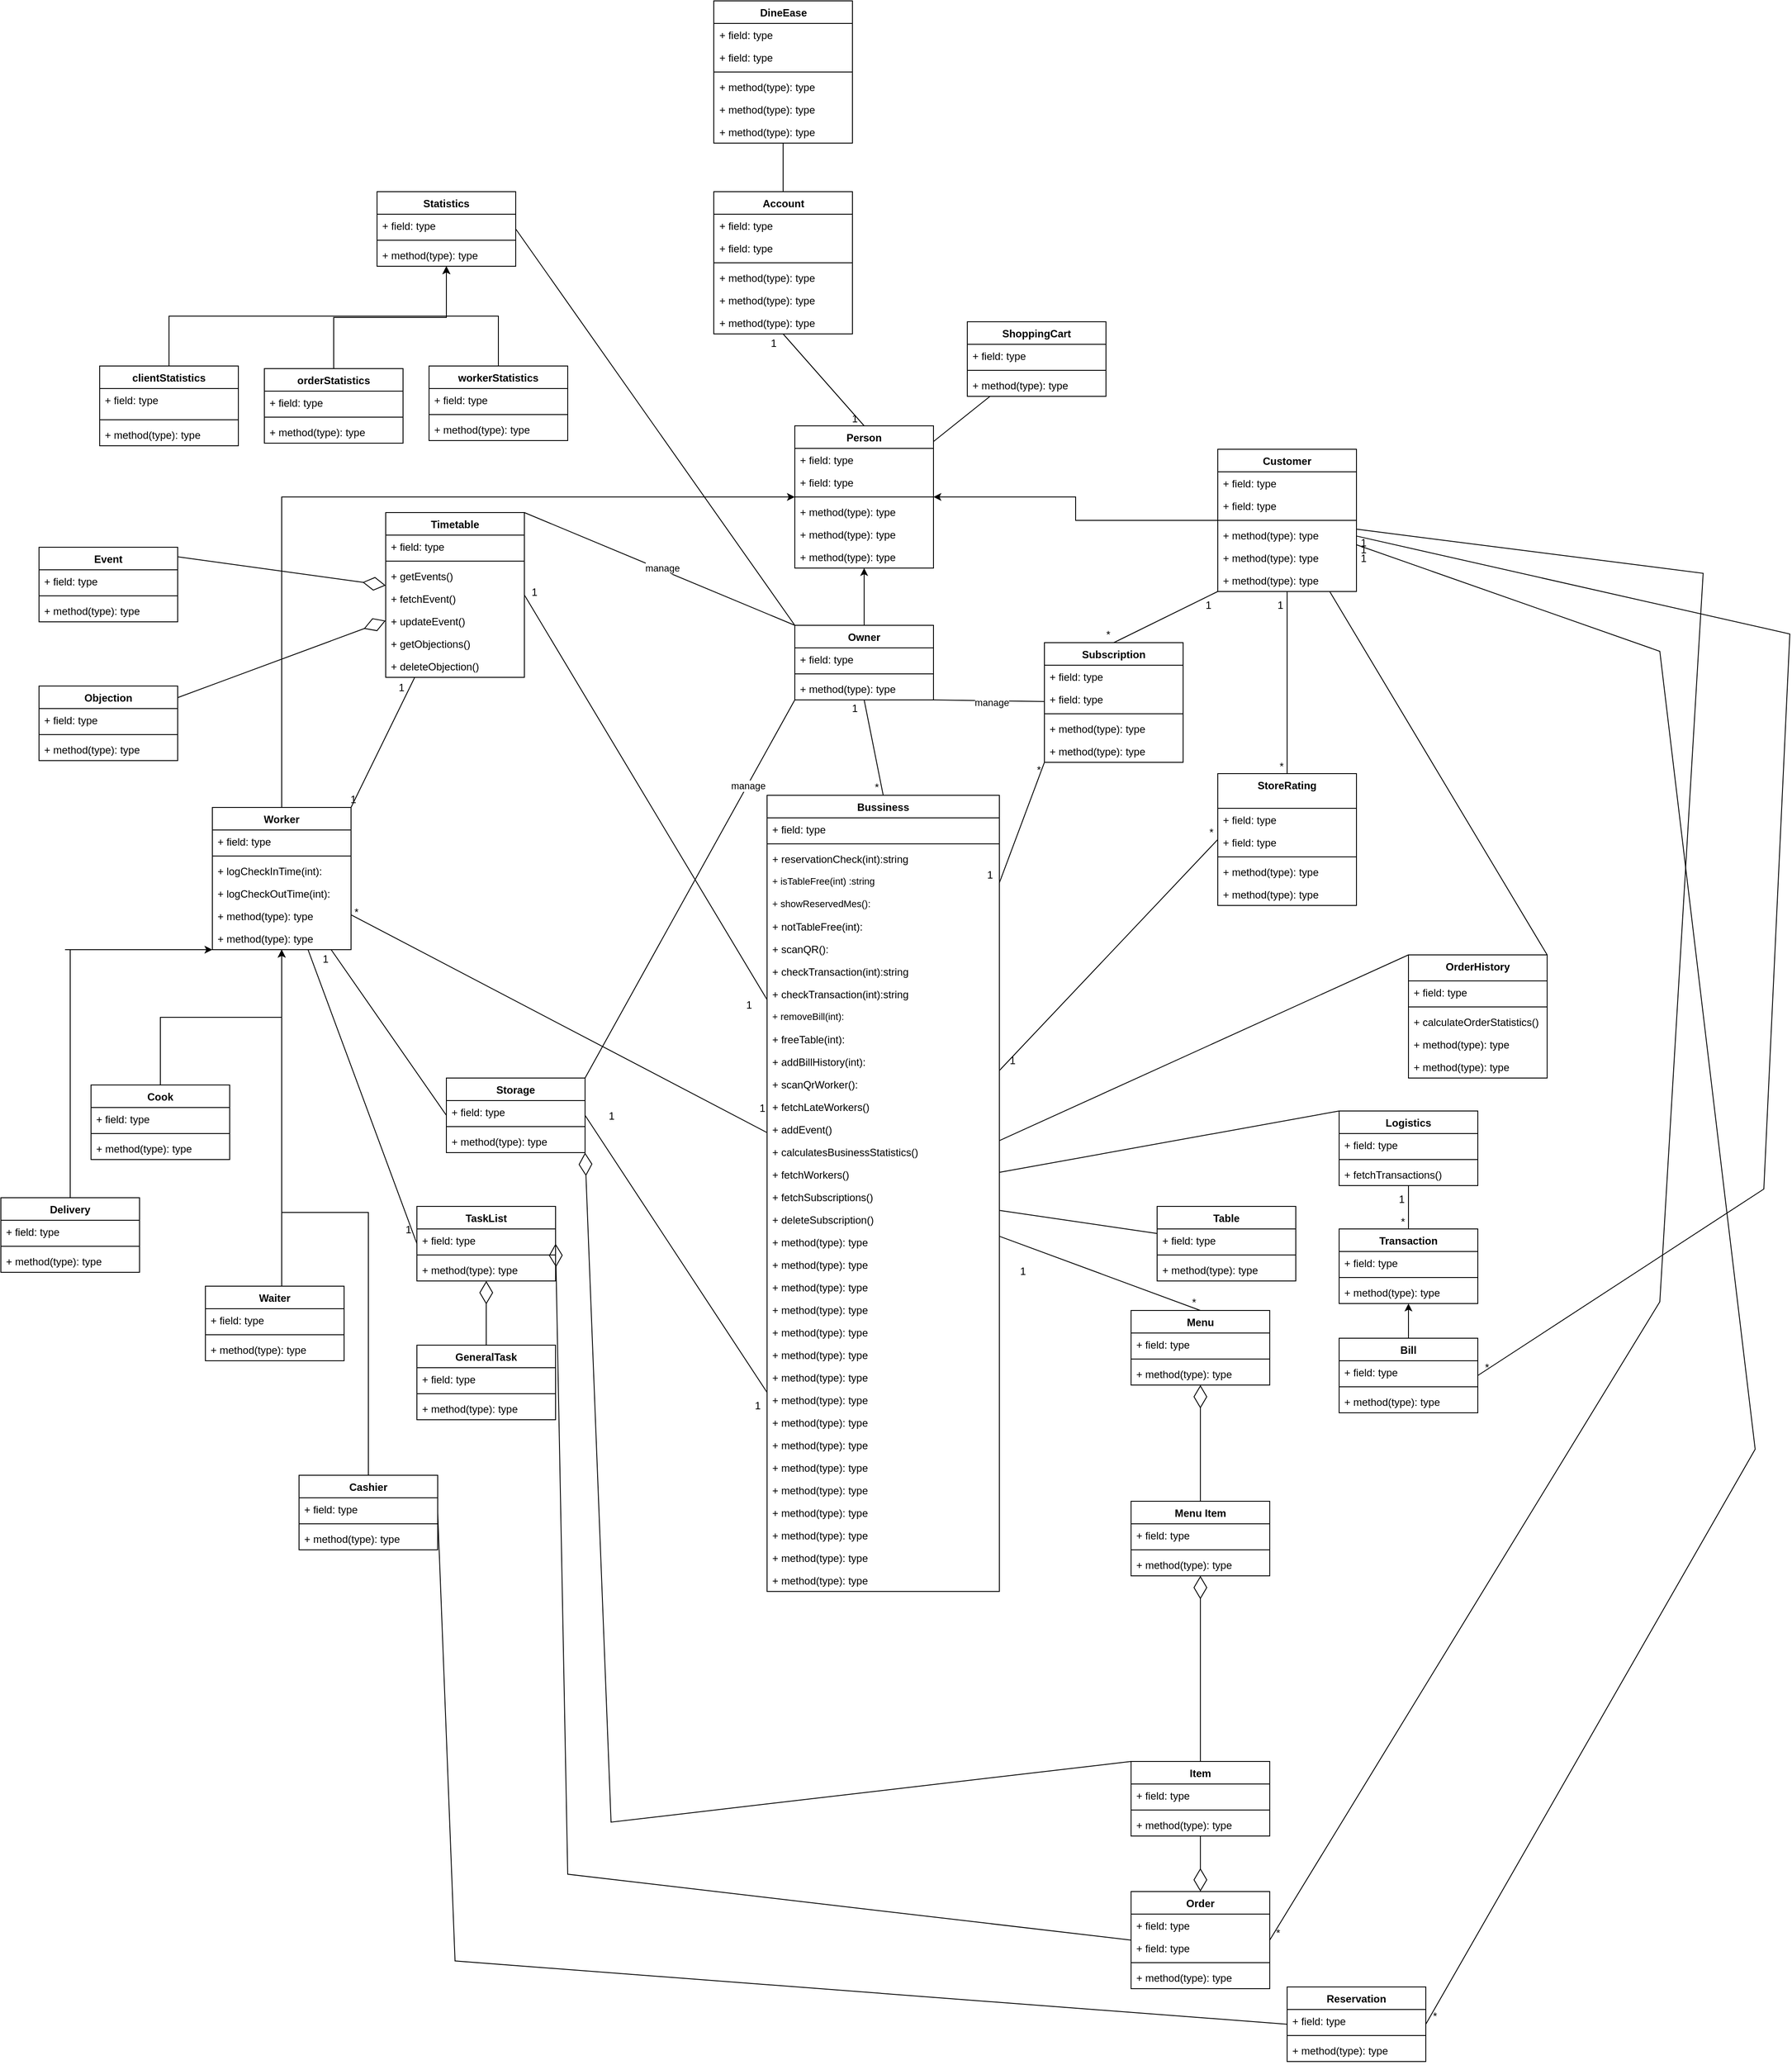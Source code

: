 <mxfile version="20.5.3" type="embed"><diagram id="C5RBs43oDa-KdzZeNtuy" name="Page-1"><mxGraphModel dx="5570" dy="3069" grid="1" gridSize="10" guides="1" tooltips="1" connect="1" arrows="1" fold="1" page="1" pageScale="1" pageWidth="827" pageHeight="1169" math="0" shadow="0"><root><mxCell id="WIyWlLk6GJQsqaUBKTNV-0"/><mxCell id="WIyWlLk6GJQsqaUBKTNV-1" parent="WIyWlLk6GJQsqaUBKTNV-0"/><mxCell id="eBTvOQhbbWVXLsYW8WIT-38" value="Account" style="swimlane;fontStyle=1;align=center;verticalAlign=top;childLayout=stackLayout;horizontal=1;startSize=26;horizontalStack=0;resizeParent=1;resizeParentMax=0;resizeLast=0;collapsible=1;marginBottom=0;whiteSpace=wrap;html=1;" parent="WIyWlLk6GJQsqaUBKTNV-1" vertex="1"><mxGeometry x="328.5" y="-160" width="160" height="164" as="geometry"><mxRectangle x="361.5" y="18" width="84" height="26" as="alternateBounds"/></mxGeometry></mxCell><mxCell id="scS6lB70-Swo1higGm-x-66" value="+ field: type" style="text;strokeColor=none;fillColor=none;align=left;verticalAlign=top;spacingLeft=4;spacingRight=4;overflow=hidden;rotatable=0;points=[[0,0.5],[1,0.5]];portConstraint=eastwest;whiteSpace=wrap;html=1;" parent="eBTvOQhbbWVXLsYW8WIT-38" vertex="1"><mxGeometry y="26" width="160" height="26" as="geometry"/></mxCell><mxCell id="scS6lB70-Swo1higGm-x-67" value="+ field: type" style="text;strokeColor=none;fillColor=none;align=left;verticalAlign=top;spacingLeft=4;spacingRight=4;overflow=hidden;rotatable=0;points=[[0,0.5],[1,0.5]];portConstraint=eastwest;whiteSpace=wrap;html=1;" parent="eBTvOQhbbWVXLsYW8WIT-38" vertex="1"><mxGeometry y="52" width="160" height="26" as="geometry"/></mxCell><mxCell id="scS6lB70-Swo1higGm-x-69" value="" style="line;strokeWidth=1;fillColor=none;align=left;verticalAlign=middle;spacingTop=-1;spacingLeft=3;spacingRight=3;rotatable=0;labelPosition=right;points=[];portConstraint=eastwest;strokeColor=inherit;" parent="eBTvOQhbbWVXLsYW8WIT-38" vertex="1"><mxGeometry y="78" width="160" height="8" as="geometry"/></mxCell><mxCell id="scS6lB70-Swo1higGm-x-71" value="+ method(type): type" style="text;strokeColor=none;fillColor=none;align=left;verticalAlign=top;spacingLeft=4;spacingRight=4;overflow=hidden;rotatable=0;points=[[0,0.5],[1,0.5]];portConstraint=eastwest;whiteSpace=wrap;html=1;" parent="eBTvOQhbbWVXLsYW8WIT-38" vertex="1"><mxGeometry y="86" width="160" height="26" as="geometry"/></mxCell><mxCell id="scS6lB70-Swo1higGm-x-70" value="+ method(type): type" style="text;strokeColor=none;fillColor=none;align=left;verticalAlign=top;spacingLeft=4;spacingRight=4;overflow=hidden;rotatable=0;points=[[0,0.5],[1,0.5]];portConstraint=eastwest;whiteSpace=wrap;html=1;" parent="eBTvOQhbbWVXLsYW8WIT-38" vertex="1"><mxGeometry y="112" width="160" height="26" as="geometry"/></mxCell><mxCell id="scS6lB70-Swo1higGm-x-68" value="+ method(type): type" style="text;strokeColor=none;fillColor=none;align=left;verticalAlign=top;spacingLeft=4;spacingRight=4;overflow=hidden;rotatable=0;points=[[0,0.5],[1,0.5]];portConstraint=eastwest;whiteSpace=wrap;html=1;" parent="eBTvOQhbbWVXLsYW8WIT-38" vertex="1"><mxGeometry y="138" width="160" height="26" as="geometry"/></mxCell><mxCell id="eBTvOQhbbWVXLsYW8WIT-41" value="Person" style="swimlane;fontStyle=1;align=center;verticalAlign=top;childLayout=stackLayout;horizontal=1;startSize=26;horizontalStack=0;resizeParent=1;resizeParentMax=0;resizeLast=0;collapsible=1;marginBottom=0;whiteSpace=wrap;html=1;" parent="WIyWlLk6GJQsqaUBKTNV-1" vertex="1"><mxGeometry x="422" y="110" width="160" height="164" as="geometry"><mxRectangle x="342" y="284" width="73" height="26" as="alternateBounds"/></mxGeometry></mxCell><mxCell id="scS6lB70-Swo1higGm-x-43" value="+ field: type" style="text;strokeColor=none;fillColor=none;align=left;verticalAlign=top;spacingLeft=4;spacingRight=4;overflow=hidden;rotatable=0;points=[[0,0.5],[1,0.5]];portConstraint=eastwest;whiteSpace=wrap;html=1;" parent="eBTvOQhbbWVXLsYW8WIT-41" vertex="1"><mxGeometry y="26" width="160" height="26" as="geometry"/></mxCell><mxCell id="scS6lB70-Swo1higGm-x-44" value="+ field: type" style="text;strokeColor=none;fillColor=none;align=left;verticalAlign=top;spacingLeft=4;spacingRight=4;overflow=hidden;rotatable=0;points=[[0,0.5],[1,0.5]];portConstraint=eastwest;whiteSpace=wrap;html=1;" parent="eBTvOQhbbWVXLsYW8WIT-41" vertex="1"><mxGeometry y="52" width="160" height="26" as="geometry"/></mxCell><mxCell id="eBTvOQhbbWVXLsYW8WIT-45" value="" style="line;strokeWidth=1;fillColor=none;align=left;verticalAlign=middle;spacingTop=-1;spacingLeft=3;spacingRight=3;rotatable=0;labelPosition=right;points=[];portConstraint=eastwest;strokeColor=inherit;" parent="eBTvOQhbbWVXLsYW8WIT-41" vertex="1"><mxGeometry y="78" width="160" height="8" as="geometry"/></mxCell><mxCell id="scS6lB70-Swo1higGm-x-45" value="+ method(type): type" style="text;strokeColor=none;fillColor=none;align=left;verticalAlign=top;spacingLeft=4;spacingRight=4;overflow=hidden;rotatable=0;points=[[0,0.5],[1,0.5]];portConstraint=eastwest;whiteSpace=wrap;html=1;" parent="eBTvOQhbbWVXLsYW8WIT-41" vertex="1"><mxGeometry y="86" width="160" height="26" as="geometry"/></mxCell><mxCell id="scS6lB70-Swo1higGm-x-47" value="+ method(type): type" style="text;strokeColor=none;fillColor=none;align=left;verticalAlign=top;spacingLeft=4;spacingRight=4;overflow=hidden;rotatable=0;points=[[0,0.5],[1,0.5]];portConstraint=eastwest;whiteSpace=wrap;html=1;" parent="eBTvOQhbbWVXLsYW8WIT-41" vertex="1"><mxGeometry y="112" width="160" height="26" as="geometry"/></mxCell><mxCell id="scS6lB70-Swo1higGm-x-46" value="+ method(type): type" style="text;strokeColor=none;fillColor=none;align=left;verticalAlign=top;spacingLeft=4;spacingRight=4;overflow=hidden;rotatable=0;points=[[0,0.5],[1,0.5]];portConstraint=eastwest;whiteSpace=wrap;html=1;" parent="eBTvOQhbbWVXLsYW8WIT-41" vertex="1"><mxGeometry y="138" width="160" height="26" as="geometry"/></mxCell><mxCell id="eBTvOQhbbWVXLsYW8WIT-108" style="edgeStyle=orthogonalEdgeStyle;rounded=0;orthogonalLoop=1;jettySize=auto;html=1;exitX=0;exitY=0.5;exitDx=0;exitDy=0;entryX=1;entryY=0.5;entryDx=0;entryDy=0;" parent="WIyWlLk6GJQsqaUBKTNV-1" source="eBTvOQhbbWVXLsYW8WIT-57" target="eBTvOQhbbWVXLsYW8WIT-41" edge="1"><mxGeometry relative="1" as="geometry"/></mxCell><mxCell id="eBTvOQhbbWVXLsYW8WIT-57" value="Customer" style="swimlane;fontStyle=1;align=center;verticalAlign=top;childLayout=stackLayout;horizontal=1;startSize=26;horizontalStack=0;resizeParent=1;resizeParentMax=0;resizeLast=0;collapsible=1;marginBottom=0;whiteSpace=wrap;html=1;" parent="WIyWlLk6GJQsqaUBKTNV-1" vertex="1"><mxGeometry x="910" y="137" width="160" height="164" as="geometry"><mxRectangle x="634" y="284" width="87" height="26" as="alternateBounds"/></mxGeometry></mxCell><mxCell id="eBTvOQhbbWVXLsYW8WIT-58" value="+ field: type" style="text;strokeColor=none;fillColor=none;align=left;verticalAlign=top;spacingLeft=4;spacingRight=4;overflow=hidden;rotatable=0;points=[[0,0.5],[1,0.5]];portConstraint=eastwest;whiteSpace=wrap;html=1;" parent="eBTvOQhbbWVXLsYW8WIT-57" vertex="1"><mxGeometry y="26" width="160" height="26" as="geometry"/></mxCell><mxCell id="scS6lB70-Swo1higGm-x-38" value="+ field: type" style="text;strokeColor=none;fillColor=none;align=left;verticalAlign=top;spacingLeft=4;spacingRight=4;overflow=hidden;rotatable=0;points=[[0,0.5],[1,0.5]];portConstraint=eastwest;whiteSpace=wrap;html=1;" parent="eBTvOQhbbWVXLsYW8WIT-57" vertex="1"><mxGeometry y="52" width="160" height="26" as="geometry"/></mxCell><mxCell id="eBTvOQhbbWVXLsYW8WIT-59" value="" style="line;strokeWidth=1;fillColor=none;align=left;verticalAlign=middle;spacingTop=-1;spacingLeft=3;spacingRight=3;rotatable=0;labelPosition=right;points=[];portConstraint=eastwest;strokeColor=inherit;" parent="eBTvOQhbbWVXLsYW8WIT-57" vertex="1"><mxGeometry y="78" width="160" height="8" as="geometry"/></mxCell><mxCell id="eBTvOQhbbWVXLsYW8WIT-60" value="+ method(type): type" style="text;strokeColor=none;fillColor=none;align=left;verticalAlign=top;spacingLeft=4;spacingRight=4;overflow=hidden;rotatable=0;points=[[0,0.5],[1,0.5]];portConstraint=eastwest;whiteSpace=wrap;html=1;" parent="eBTvOQhbbWVXLsYW8WIT-57" vertex="1"><mxGeometry y="86" width="160" height="26" as="geometry"/></mxCell><mxCell id="scS6lB70-Swo1higGm-x-42" value="+ method(type): type" style="text;strokeColor=none;fillColor=none;align=left;verticalAlign=top;spacingLeft=4;spacingRight=4;overflow=hidden;rotatable=0;points=[[0,0.5],[1,0.5]];portConstraint=eastwest;whiteSpace=wrap;html=1;" parent="eBTvOQhbbWVXLsYW8WIT-57" vertex="1"><mxGeometry y="112" width="160" height="26" as="geometry"/></mxCell><mxCell id="scS6lB70-Swo1higGm-x-39" value="+ method(type): type" style="text;strokeColor=none;fillColor=none;align=left;verticalAlign=top;spacingLeft=4;spacingRight=4;overflow=hidden;rotatable=0;points=[[0,0.5],[1,0.5]];portConstraint=eastwest;whiteSpace=wrap;html=1;" parent="eBTvOQhbbWVXLsYW8WIT-57" vertex="1"><mxGeometry y="138" width="160" height="26" as="geometry"/></mxCell><mxCell id="eBTvOQhbbWVXLsYW8WIT-68" style="edgeStyle=orthogonalEdgeStyle;rounded=0;orthogonalLoop=1;jettySize=auto;html=1;exitX=0.5;exitY=0;exitDx=0;exitDy=0;entryX=0.5;entryY=1;entryDx=0;entryDy=0;" parent="WIyWlLk6GJQsqaUBKTNV-1" source="eBTvOQhbbWVXLsYW8WIT-61" target="eBTvOQhbbWVXLsYW8WIT-41" edge="1"><mxGeometry relative="1" as="geometry"/></mxCell><mxCell id="eBTvOQhbbWVXLsYW8WIT-61" value="Owner" style="swimlane;fontStyle=1;align=center;verticalAlign=top;childLayout=stackLayout;horizontal=1;startSize=26;horizontalStack=0;resizeParent=1;resizeParentMax=0;resizeLast=0;collapsible=1;marginBottom=0;whiteSpace=wrap;html=1;" parent="WIyWlLk6GJQsqaUBKTNV-1" vertex="1"><mxGeometry x="422" y="340" width="160" height="86" as="geometry"><mxRectangle x="403.5" y="340" width="87" height="26" as="alternateBounds"/></mxGeometry></mxCell><mxCell id="eBTvOQhbbWVXLsYW8WIT-62" value="+ field: type" style="text;strokeColor=none;fillColor=none;align=left;verticalAlign=top;spacingLeft=4;spacingRight=4;overflow=hidden;rotatable=0;points=[[0,0.5],[1,0.5]];portConstraint=eastwest;whiteSpace=wrap;html=1;" parent="eBTvOQhbbWVXLsYW8WIT-61" vertex="1"><mxGeometry y="26" width="160" height="26" as="geometry"/></mxCell><mxCell id="eBTvOQhbbWVXLsYW8WIT-63" value="" style="line;strokeWidth=1;fillColor=none;align=left;verticalAlign=middle;spacingTop=-1;spacingLeft=3;spacingRight=3;rotatable=0;labelPosition=right;points=[];portConstraint=eastwest;strokeColor=inherit;" parent="eBTvOQhbbWVXLsYW8WIT-61" vertex="1"><mxGeometry y="52" width="160" height="8" as="geometry"/></mxCell><mxCell id="eBTvOQhbbWVXLsYW8WIT-64" value="+ method(type): type" style="text;strokeColor=none;fillColor=none;align=left;verticalAlign=top;spacingLeft=4;spacingRight=4;overflow=hidden;rotatable=0;points=[[0,0.5],[1,0.5]];portConstraint=eastwest;whiteSpace=wrap;html=1;" parent="eBTvOQhbbWVXLsYW8WIT-61" vertex="1"><mxGeometry y="60" width="160" height="26" as="geometry"/></mxCell><mxCell id="eBTvOQhbbWVXLsYW8WIT-70" value="" style="endArrow=none;html=1;rounded=0;entryX=0.5;entryY=1;entryDx=0;entryDy=0;exitX=0.5;exitY=0;exitDx=0;exitDy=0;" parent="WIyWlLk6GJQsqaUBKTNV-1" source="eBTvOQhbbWVXLsYW8WIT-41" target="eBTvOQhbbWVXLsYW8WIT-38" edge="1"><mxGeometry relative="1" as="geometry"><mxPoint x="378.5" y="304.0" as="sourcePoint"/><mxPoint x="378.5" y="224.0" as="targetPoint"/></mxGeometry></mxCell><mxCell id="eBTvOQhbbWVXLsYW8WIT-71" value="1" style="resizable=0;html=1;whiteSpace=wrap;align=left;verticalAlign=bottom;" parent="eBTvOQhbbWVXLsYW8WIT-70" connectable="0" vertex="1"><mxGeometry x="-1" relative="1" as="geometry"><mxPoint x="-16" as="offset"/></mxGeometry></mxCell><mxCell id="eBTvOQhbbWVXLsYW8WIT-72" value="1" style="resizable=0;html=1;whiteSpace=wrap;align=right;verticalAlign=bottom;" parent="eBTvOQhbbWVXLsYW8WIT-70" connectable="0" vertex="1"><mxGeometry x="1" relative="1" as="geometry"><mxPoint x="-6" y="20" as="offset"/></mxGeometry></mxCell><mxCell id="eBTvOQhbbWVXLsYW8WIT-73" value="Bussiness" style="swimlane;fontStyle=1;align=center;verticalAlign=top;childLayout=stackLayout;horizontal=1;startSize=26;horizontalStack=0;resizeParent=1;resizeParentMax=0;resizeLast=0;collapsible=1;marginBottom=0;whiteSpace=wrap;html=1;" parent="WIyWlLk6GJQsqaUBKTNV-1" vertex="1"><mxGeometry x="390" y="536" width="268" height="918" as="geometry"><mxRectangle x="422" y="536" width="94" height="26" as="alternateBounds"/></mxGeometry></mxCell><mxCell id="scS6lB70-Swo1higGm-x-84" value="&lt;font style=&quot;font-size: 12px;&quot;&gt;+ field: type&lt;/font&gt;" style="text;strokeColor=none;fillColor=none;align=left;verticalAlign=top;spacingLeft=4;spacingRight=4;overflow=hidden;rotatable=0;points=[[0,0.5],[1,0.5]];portConstraint=eastwest;whiteSpace=wrap;html=1;" parent="eBTvOQhbbWVXLsYW8WIT-73" vertex="1"><mxGeometry y="26" width="268" height="26" as="geometry"/></mxCell><mxCell id="eBTvOQhbbWVXLsYW8WIT-75" value="" style="line;strokeWidth=1;fillColor=none;align=left;verticalAlign=middle;spacingTop=-1;spacingLeft=3;spacingRight=3;rotatable=0;labelPosition=right;points=[];portConstraint=eastwest;strokeColor=inherit;" parent="eBTvOQhbbWVXLsYW8WIT-73" vertex="1"><mxGeometry y="52" width="268" height="8" as="geometry"/></mxCell><mxCell id="scS6lB70-Swo1higGm-x-14" value="&lt;font style=&quot;font-size: 12px;&quot;&gt;+ reservationCheck(int):string&lt;/font&gt;" style="text;strokeColor=none;fillColor=none;align=left;verticalAlign=top;spacingLeft=4;spacingRight=4;overflow=hidden;rotatable=0;points=[[0,0.5],[1,0.5]];portConstraint=eastwest;whiteSpace=wrap;html=1;" parent="eBTvOQhbbWVXLsYW8WIT-73" vertex="1"><mxGeometry y="60" width="268" height="26" as="geometry"/></mxCell><mxCell id="scS6lB70-Swo1higGm-x-15" value="&lt;div style=&quot;font-size: 11px;&quot;&gt;&lt;font style=&quot;font-size: 11px;&quot;&gt;+ isTableFree(int) :string&amp;nbsp;&lt;/font&gt;&lt;/div&gt;&lt;div style=&quot;font-size: 11px;&quot;&gt;&lt;br&gt;&lt;/div&gt;" style="text;strokeColor=none;fillColor=none;align=left;verticalAlign=top;spacingLeft=4;spacingRight=4;overflow=hidden;rotatable=0;points=[[0,0.5],[1,0.5]];portConstraint=eastwest;whiteSpace=wrap;html=1;" parent="eBTvOQhbbWVXLsYW8WIT-73" vertex="1"><mxGeometry y="86" width="268" height="26" as="geometry"/></mxCell><mxCell id="scS6lB70-Swo1higGm-x-16" value="&lt;div style=&quot;font-size: 11px;&quot;&gt;&lt;font style=&quot;font-size: 11px;&quot;&gt;+&amp;nbsp;&lt;span style=&quot;text-align: center; text-wrap: nowrap; background-color: initial;&quot;&gt;showReservedMes():&lt;/span&gt;&lt;/font&gt;&lt;/div&gt;&lt;div style=&quot;font-size: 11px;&quot;&gt;&lt;span style=&quot;text-align: center; text-wrap: nowrap; background-color: initial;&quot;&gt;&lt;br&gt;&lt;/span&gt;&lt;/div&gt;" style="text;strokeColor=none;fillColor=none;align=left;verticalAlign=top;spacingLeft=4;spacingRight=4;overflow=hidden;rotatable=0;points=[[0,0.5],[1,0.5]];portConstraint=eastwest;whiteSpace=wrap;html=1;" parent="eBTvOQhbbWVXLsYW8WIT-73" vertex="1"><mxGeometry y="112" width="268" height="26" as="geometry"/></mxCell><mxCell id="scS6lB70-Swo1higGm-x-17" value="&lt;div style=&quot;&quot;&gt;&lt;div&gt;+ notTableFree(int):&lt;/div&gt;&lt;div&gt;&lt;br&gt;&lt;/div&gt;&lt;/div&gt;" style="text;strokeColor=none;fillColor=none;align=left;verticalAlign=top;spacingLeft=4;spacingRight=4;overflow=hidden;rotatable=0;points=[[0,0.5],[1,0.5]];portConstraint=eastwest;whiteSpace=wrap;html=1;" parent="eBTvOQhbbWVXLsYW8WIT-73" vertex="1"><mxGeometry y="138" width="268" height="26" as="geometry"/></mxCell><mxCell id="scS6lB70-Swo1higGm-x-18" value="&lt;div style=&quot;&quot;&gt;&lt;div&gt;+ scanQR():&lt;/div&gt;&lt;div&gt;&lt;br&gt;&lt;/div&gt;&lt;/div&gt;" style="text;strokeColor=none;fillColor=none;align=left;verticalAlign=top;spacingLeft=4;spacingRight=4;overflow=hidden;rotatable=0;points=[[0,0.5],[1,0.5]];portConstraint=eastwest;whiteSpace=wrap;html=1;" parent="eBTvOQhbbWVXLsYW8WIT-73" vertex="1"><mxGeometry y="164" width="268" height="26" as="geometry"/></mxCell><mxCell id="scS6lB70-Swo1higGm-x-25" value="&lt;div style=&quot;&quot;&gt;&lt;div&gt;+ checkTransaction(int):string&lt;/div&gt;&lt;div&gt;&lt;br&gt;&lt;/div&gt;&lt;/div&gt;" style="text;strokeColor=none;fillColor=none;align=left;verticalAlign=top;spacingLeft=4;spacingRight=4;overflow=hidden;rotatable=0;points=[[0,0.5],[1,0.5]];portConstraint=eastwest;whiteSpace=wrap;html=1;" parent="eBTvOQhbbWVXLsYW8WIT-73" vertex="1"><mxGeometry y="190" width="268" height="26" as="geometry"/></mxCell><mxCell id="scS6lB70-Swo1higGm-x-27" value="&lt;div style=&quot;&quot;&gt;&lt;div&gt;+ checkTransaction(int):string&lt;/div&gt;&lt;div&gt;&lt;br&gt;&lt;/div&gt;&lt;/div&gt;" style="text;strokeColor=none;fillColor=none;align=left;verticalAlign=top;spacingLeft=4;spacingRight=4;overflow=hidden;rotatable=0;points=[[0,0.5],[1,0.5]];portConstraint=eastwest;whiteSpace=wrap;html=1;" parent="eBTvOQhbbWVXLsYW8WIT-73" vertex="1"><mxGeometry y="216" width="268" height="26" as="geometry"/></mxCell><mxCell id="scS6lB70-Swo1higGm-x-28" value="&lt;div style=&quot;font-size: 11px;&quot;&gt;&lt;font style=&quot;font-size: 11px;&quot;&gt;&lt;span style=&quot;text-align: center; text-wrap: nowrap;&quot;&gt;+ removeBill(int):&lt;/span&gt;&lt;span style=&quot;text-align: center; text-wrap: nowrap; background-color: initial;&quot;&gt;&lt;br&gt;&lt;/span&gt;&lt;/font&gt;&lt;/div&gt;&lt;div style=&quot;font-size: 11px;&quot;&gt;&lt;span style=&quot;text-align: center; text-wrap: nowrap;&quot;&gt;&lt;br&gt;&lt;/span&gt;&lt;/div&gt;" style="text;strokeColor=none;fillColor=none;align=left;verticalAlign=top;spacingLeft=4;spacingRight=4;overflow=hidden;rotatable=0;points=[[0,0.5],[1,0.5]];portConstraint=eastwest;whiteSpace=wrap;html=1;" parent="eBTvOQhbbWVXLsYW8WIT-73" vertex="1"><mxGeometry y="242" width="268" height="26" as="geometry"/></mxCell><mxCell id="scS6lB70-Swo1higGm-x-26" value="&lt;div style=&quot;&quot;&gt;&lt;div&gt;+ freeTable(int):&lt;/div&gt;&lt;div&gt;&lt;br&gt;&lt;/div&gt;&lt;/div&gt;" style="text;strokeColor=none;fillColor=none;align=left;verticalAlign=top;spacingLeft=4;spacingRight=4;overflow=hidden;rotatable=0;points=[[0,0.5],[1,0.5]];portConstraint=eastwest;whiteSpace=wrap;html=1;" parent="eBTvOQhbbWVXLsYW8WIT-73" vertex="1"><mxGeometry y="268" width="268" height="26" as="geometry"/></mxCell><mxCell id="scS6lB70-Swo1higGm-x-19" value="&lt;div style=&quot;&quot;&gt;&lt;div&gt;+ addBillHistory(int):&lt;/div&gt;&lt;div&gt;&lt;br&gt;&lt;/div&gt;&lt;/div&gt;" style="text;strokeColor=none;fillColor=none;align=left;verticalAlign=top;spacingLeft=4;spacingRight=4;overflow=hidden;rotatable=0;points=[[0,0.5],[1,0.5]];portConstraint=eastwest;whiteSpace=wrap;html=1;" parent="eBTvOQhbbWVXLsYW8WIT-73" vertex="1"><mxGeometry y="294" width="268" height="26" as="geometry"/></mxCell><mxCell id="scS6lB70-Swo1higGm-x-20" value="&lt;div style=&quot;&quot;&gt;&lt;div&gt;+ scanQrWorker():&lt;/div&gt;&lt;div&gt;&lt;br&gt;&lt;/div&gt;&lt;/div&gt;" style="text;strokeColor=none;fillColor=none;align=left;verticalAlign=top;spacingLeft=4;spacingRight=4;overflow=hidden;rotatable=0;points=[[0,0.5],[1,0.5]];portConstraint=eastwest;whiteSpace=wrap;html=1;" parent="eBTvOQhbbWVXLsYW8WIT-73" vertex="1"><mxGeometry y="320" width="268" height="26" as="geometry"/></mxCell><mxCell id="11" value="&lt;div style=&quot;&quot;&gt;&lt;div&gt;+&amp;nbsp;&lt;span style=&quot;background-color: initial;&quot;&gt;fetchLate&lt;/span&gt;&lt;span style=&quot;background-color: initial;&quot;&gt;Workers()&lt;/span&gt;&lt;/div&gt;&lt;/div&gt;" style="text;strokeColor=none;fillColor=none;align=left;verticalAlign=top;spacingLeft=4;spacingRight=4;overflow=hidden;rotatable=0;points=[[0,0.5],[1,0.5]];portConstraint=eastwest;whiteSpace=wrap;html=1;" vertex="1" parent="eBTvOQhbbWVXLsYW8WIT-73"><mxGeometry y="346" width="268" height="26" as="geometry"/></mxCell><mxCell id="12" value="&lt;div style=&quot;&quot;&gt;&lt;div&gt;+&amp;nbsp;&lt;span style=&quot;background-color: initial;&quot;&gt;addEvent()&lt;/span&gt;&lt;/div&gt;&lt;/div&gt;" style="text;strokeColor=none;fillColor=none;align=left;verticalAlign=top;spacingLeft=4;spacingRight=4;overflow=hidden;rotatable=0;points=[[0,0.5],[1,0.5]];portConstraint=eastwest;whiteSpace=wrap;html=1;" vertex="1" parent="eBTvOQhbbWVXLsYW8WIT-73"><mxGeometry y="372" width="268" height="26" as="geometry"/></mxCell><mxCell id="13" value="&lt;div style=&quot;&quot;&gt;&lt;div&gt;+&amp;nbsp;&lt;span style=&quot;background-color: initial;&quot;&gt;calculatesBusinessStatistics()&lt;/span&gt;&lt;/div&gt;&lt;/div&gt;" style="text;strokeColor=none;fillColor=none;align=left;verticalAlign=top;spacingLeft=4;spacingRight=4;overflow=hidden;rotatable=0;points=[[0,0.5],[1,0.5]];portConstraint=eastwest;whiteSpace=wrap;html=1;" vertex="1" parent="eBTvOQhbbWVXLsYW8WIT-73"><mxGeometry y="398" width="268" height="26" as="geometry"/></mxCell><mxCell id="16" value="&lt;div style=&quot;&quot;&gt;&lt;div&gt;+&amp;nbsp;&lt;span style=&quot;background-color: initial;&quot;&gt;fetchWorkers()&lt;/span&gt;&lt;/div&gt;&lt;/div&gt;" style="text;strokeColor=none;fillColor=none;align=left;verticalAlign=top;spacingLeft=4;spacingRight=4;overflow=hidden;rotatable=0;points=[[0,0.5],[1,0.5]];portConstraint=eastwest;whiteSpace=wrap;html=1;" vertex="1" parent="eBTvOQhbbWVXLsYW8WIT-73"><mxGeometry y="424" width="268" height="26" as="geometry"/></mxCell><mxCell id="17" value="&lt;div style=&quot;&quot;&gt;&lt;div&gt;+&amp;nbsp;&lt;span style=&quot;background-color: initial;&quot;&gt;fetchSubscriptions()&lt;/span&gt;&lt;/div&gt;&lt;/div&gt;" style="text;strokeColor=none;fillColor=none;align=left;verticalAlign=top;spacingLeft=4;spacingRight=4;overflow=hidden;rotatable=0;points=[[0,0.5],[1,0.5]];portConstraint=eastwest;whiteSpace=wrap;html=1;" vertex="1" parent="eBTvOQhbbWVXLsYW8WIT-73"><mxGeometry y="450" width="268" height="26" as="geometry"/></mxCell><mxCell id="18" value="&lt;div style=&quot;&quot;&gt;&lt;div&gt;+&amp;nbsp;&lt;span style=&quot;background-color: initial;&quot;&gt;deleteSubscription()&lt;/span&gt;&lt;/div&gt;&lt;/div&gt;" style="text;strokeColor=none;fillColor=none;align=left;verticalAlign=top;spacingLeft=4;spacingRight=4;overflow=hidden;rotatable=0;points=[[0,0.5],[1,0.5]];portConstraint=eastwest;whiteSpace=wrap;html=1;" vertex="1" parent="eBTvOQhbbWVXLsYW8WIT-73"><mxGeometry y="476" width="268" height="26" as="geometry"/></mxCell><mxCell id="24" value="+ method(type): type" style="text;strokeColor=none;fillColor=none;align=left;verticalAlign=top;spacingLeft=4;spacingRight=4;overflow=hidden;rotatable=0;points=[[0,0.5],[1,0.5]];portConstraint=eastwest;whiteSpace=wrap;html=1;" vertex="1" parent="eBTvOQhbbWVXLsYW8WIT-73"><mxGeometry y="502" width="268" height="26" as="geometry"/></mxCell><mxCell id="25" value="+ method(type): type" style="text;strokeColor=none;fillColor=none;align=left;verticalAlign=top;spacingLeft=4;spacingRight=4;overflow=hidden;rotatable=0;points=[[0,0.5],[1,0.5]];portConstraint=eastwest;whiteSpace=wrap;html=1;" vertex="1" parent="eBTvOQhbbWVXLsYW8WIT-73"><mxGeometry y="528" width="268" height="26" as="geometry"/></mxCell><mxCell id="26" value="+ method(type): type" style="text;strokeColor=none;fillColor=none;align=left;verticalAlign=top;spacingLeft=4;spacingRight=4;overflow=hidden;rotatable=0;points=[[0,0.5],[1,0.5]];portConstraint=eastwest;whiteSpace=wrap;html=1;" vertex="1" parent="eBTvOQhbbWVXLsYW8WIT-73"><mxGeometry y="554" width="268" height="26" as="geometry"/></mxCell><mxCell id="27" value="+ method(type): type" style="text;strokeColor=none;fillColor=none;align=left;verticalAlign=top;spacingLeft=4;spacingRight=4;overflow=hidden;rotatable=0;points=[[0,0.5],[1,0.5]];portConstraint=eastwest;whiteSpace=wrap;html=1;" vertex="1" parent="eBTvOQhbbWVXLsYW8WIT-73"><mxGeometry y="580" width="268" height="26" as="geometry"/></mxCell><mxCell id="28" value="+ method(type): type" style="text;strokeColor=none;fillColor=none;align=left;verticalAlign=top;spacingLeft=4;spacingRight=4;overflow=hidden;rotatable=0;points=[[0,0.5],[1,0.5]];portConstraint=eastwest;whiteSpace=wrap;html=1;" vertex="1" parent="eBTvOQhbbWVXLsYW8WIT-73"><mxGeometry y="606" width="268" height="26" as="geometry"/></mxCell><mxCell id="29" value="+ method(type): type" style="text;strokeColor=none;fillColor=none;align=left;verticalAlign=top;spacingLeft=4;spacingRight=4;overflow=hidden;rotatable=0;points=[[0,0.5],[1,0.5]];portConstraint=eastwest;whiteSpace=wrap;html=1;" vertex="1" parent="eBTvOQhbbWVXLsYW8WIT-73"><mxGeometry y="632" width="268" height="26" as="geometry"/></mxCell><mxCell id="30" value="+ method(type): type" style="text;strokeColor=none;fillColor=none;align=left;verticalAlign=top;spacingLeft=4;spacingRight=4;overflow=hidden;rotatable=0;points=[[0,0.5],[1,0.5]];portConstraint=eastwest;whiteSpace=wrap;html=1;" vertex="1" parent="eBTvOQhbbWVXLsYW8WIT-73"><mxGeometry y="658" width="268" height="26" as="geometry"/></mxCell><mxCell id="31" value="+ method(type): type" style="text;strokeColor=none;fillColor=none;align=left;verticalAlign=top;spacingLeft=4;spacingRight=4;overflow=hidden;rotatable=0;points=[[0,0.5],[1,0.5]];portConstraint=eastwest;whiteSpace=wrap;html=1;" vertex="1" parent="eBTvOQhbbWVXLsYW8WIT-73"><mxGeometry y="684" width="268" height="26" as="geometry"/></mxCell><mxCell id="32" value="+ method(type): type" style="text;strokeColor=none;fillColor=none;align=left;verticalAlign=top;spacingLeft=4;spacingRight=4;overflow=hidden;rotatable=0;points=[[0,0.5],[1,0.5]];portConstraint=eastwest;whiteSpace=wrap;html=1;" vertex="1" parent="eBTvOQhbbWVXLsYW8WIT-73"><mxGeometry y="710" width="268" height="26" as="geometry"/></mxCell><mxCell id="33" value="+ method(type): type" style="text;strokeColor=none;fillColor=none;align=left;verticalAlign=top;spacingLeft=4;spacingRight=4;overflow=hidden;rotatable=0;points=[[0,0.5],[1,0.5]];portConstraint=eastwest;whiteSpace=wrap;html=1;" vertex="1" parent="eBTvOQhbbWVXLsYW8WIT-73"><mxGeometry y="736" width="268" height="26" as="geometry"/></mxCell><mxCell id="34" value="+ method(type): type" style="text;strokeColor=none;fillColor=none;align=left;verticalAlign=top;spacingLeft=4;spacingRight=4;overflow=hidden;rotatable=0;points=[[0,0.5],[1,0.5]];portConstraint=eastwest;whiteSpace=wrap;html=1;" vertex="1" parent="eBTvOQhbbWVXLsYW8WIT-73"><mxGeometry y="762" width="268" height="26" as="geometry"/></mxCell><mxCell id="35" value="+ method(type): type" style="text;strokeColor=none;fillColor=none;align=left;verticalAlign=top;spacingLeft=4;spacingRight=4;overflow=hidden;rotatable=0;points=[[0,0.5],[1,0.5]];portConstraint=eastwest;whiteSpace=wrap;html=1;" vertex="1" parent="eBTvOQhbbWVXLsYW8WIT-73"><mxGeometry y="788" width="268" height="26" as="geometry"/></mxCell><mxCell id="36" value="+ method(type): type" style="text;strokeColor=none;fillColor=none;align=left;verticalAlign=top;spacingLeft=4;spacingRight=4;overflow=hidden;rotatable=0;points=[[0,0.5],[1,0.5]];portConstraint=eastwest;whiteSpace=wrap;html=1;" vertex="1" parent="eBTvOQhbbWVXLsYW8WIT-73"><mxGeometry y="814" width="268" height="26" as="geometry"/></mxCell><mxCell id="37" value="+ method(type): type" style="text;strokeColor=none;fillColor=none;align=left;verticalAlign=top;spacingLeft=4;spacingRight=4;overflow=hidden;rotatable=0;points=[[0,0.5],[1,0.5]];portConstraint=eastwest;whiteSpace=wrap;html=1;" vertex="1" parent="eBTvOQhbbWVXLsYW8WIT-73"><mxGeometry y="840" width="268" height="26" as="geometry"/></mxCell><mxCell id="38" value="+ method(type): type" style="text;strokeColor=none;fillColor=none;align=left;verticalAlign=top;spacingLeft=4;spacingRight=4;overflow=hidden;rotatable=0;points=[[0,0.5],[1,0.5]];portConstraint=eastwest;whiteSpace=wrap;html=1;" vertex="1" parent="eBTvOQhbbWVXLsYW8WIT-73"><mxGeometry y="866" width="268" height="26" as="geometry"/></mxCell><mxCell id="39" value="+ method(type): type" style="text;strokeColor=none;fillColor=none;align=left;verticalAlign=top;spacingLeft=4;spacingRight=4;overflow=hidden;rotatable=0;points=[[0,0.5],[1,0.5]];portConstraint=eastwest;whiteSpace=wrap;html=1;" vertex="1" parent="eBTvOQhbbWVXLsYW8WIT-73"><mxGeometry y="892" width="268" height="26" as="geometry"/></mxCell><mxCell id="eBTvOQhbbWVXLsYW8WIT-166" style="edgeStyle=orthogonalEdgeStyle;rounded=0;orthogonalLoop=1;jettySize=auto;html=1;exitX=0.5;exitY=0;exitDx=0;exitDy=0;entryX=0;entryY=0.5;entryDx=0;entryDy=0;" parent="WIyWlLk6GJQsqaUBKTNV-1" source="eBTvOQhbbWVXLsYW8WIT-79" target="eBTvOQhbbWVXLsYW8WIT-41" edge="1"><mxGeometry relative="1" as="geometry"/></mxCell><mxCell id="eBTvOQhbbWVXLsYW8WIT-79" value="Worker" style="swimlane;fontStyle=1;align=center;verticalAlign=top;childLayout=stackLayout;horizontal=1;startSize=26;horizontalStack=0;resizeParent=1;resizeParentMax=0;resizeLast=0;collapsible=1;marginBottom=0;whiteSpace=wrap;html=1;" parent="WIyWlLk6GJQsqaUBKTNV-1" vertex="1"><mxGeometry x="-250" y="550" width="160" height="164" as="geometry"><mxRectangle x="-40" y="534" width="73" height="26" as="alternateBounds"/></mxGeometry></mxCell><mxCell id="scS6lB70-Swo1higGm-x-80" value="+ field: type" style="text;strokeColor=none;fillColor=none;align=left;verticalAlign=top;spacingLeft=4;spacingRight=4;overflow=hidden;rotatable=0;points=[[0,0.5],[1,0.5]];portConstraint=eastwest;whiteSpace=wrap;html=1;" parent="eBTvOQhbbWVXLsYW8WIT-79" vertex="1"><mxGeometry y="26" width="160" height="26" as="geometry"/></mxCell><mxCell id="eBTvOQhbbWVXLsYW8WIT-81" value="" style="line;strokeWidth=1;fillColor=none;align=left;verticalAlign=middle;spacingTop=-1;spacingLeft=3;spacingRight=3;rotatable=0;labelPosition=right;points=[];portConstraint=eastwest;strokeColor=inherit;" parent="eBTvOQhbbWVXLsYW8WIT-79" vertex="1"><mxGeometry y="52" width="160" height="8" as="geometry"/></mxCell><mxCell id="scS6lB70-Swo1higGm-x-21" value="&lt;div style=&quot;text-align: center;&quot;&gt;&lt;font style=&quot;background-color: initial; font-size: 11px;&quot;&gt;&lt;span style=&quot;font-size: 12px;&quot;&gt;+&amp;nbsp;&lt;/span&gt;&lt;/font&gt;&lt;span style=&quot;background-color: initial;&quot;&gt;&lt;font style=&quot;font-size: 12px;&quot;&gt;logCheckInTime(int):&lt;/font&gt;&lt;/span&gt;&lt;/div&gt;&lt;div&gt;&lt;font style=&quot;font-size: 12px;&quot;&gt;&lt;span style=&quot;text-align: center; font-size: 6px;&quot;&gt;&lt;br&gt;&lt;/span&gt;&lt;/font&gt;&lt;/div&gt;" style="text;strokeColor=none;fillColor=none;align=left;verticalAlign=top;spacingLeft=4;spacingRight=4;overflow=hidden;rotatable=0;points=[[0,0.5],[1,0.5]];portConstraint=eastwest;whiteSpace=wrap;html=1;" parent="eBTvOQhbbWVXLsYW8WIT-79" vertex="1"><mxGeometry y="60" width="160" height="26" as="geometry"/></mxCell><mxCell id="scS6lB70-Swo1higGm-x-24" value="&lt;div&gt;+ logCheckOutTime(int):&lt;/div&gt;&lt;div&gt;&lt;br&gt;&lt;/div&gt;" style="text;strokeColor=none;fillColor=none;align=left;verticalAlign=top;spacingLeft=4;spacingRight=4;overflow=hidden;rotatable=0;points=[[0,0.5],[1,0.5]];portConstraint=eastwest;whiteSpace=wrap;html=1;" parent="eBTvOQhbbWVXLsYW8WIT-79" vertex="1"><mxGeometry y="86" width="160" height="26" as="geometry"/></mxCell><mxCell id="scS6lB70-Swo1higGm-x-23" value="+ method(type): type" style="text;strokeColor=none;fillColor=none;align=left;verticalAlign=top;spacingLeft=4;spacingRight=4;overflow=hidden;rotatable=0;points=[[0,0.5],[1,0.5]];portConstraint=eastwest;whiteSpace=wrap;html=1;" parent="eBTvOQhbbWVXLsYW8WIT-79" vertex="1"><mxGeometry y="112" width="160" height="26" as="geometry"/></mxCell><mxCell id="scS6lB70-Swo1higGm-x-22" value="+ method(type): type" style="text;strokeColor=none;fillColor=none;align=left;verticalAlign=top;spacingLeft=4;spacingRight=4;overflow=hidden;rotatable=0;points=[[0,0.5],[1,0.5]];portConstraint=eastwest;whiteSpace=wrap;html=1;" parent="eBTvOQhbbWVXLsYW8WIT-79" vertex="1"><mxGeometry y="138" width="160" height="26" as="geometry"/></mxCell><mxCell id="scS6lB70-Swo1higGm-x-1" style="edgeStyle=orthogonalEdgeStyle;rounded=0;orthogonalLoop=1;jettySize=auto;html=1;exitX=0.5;exitY=0;exitDx=0;exitDy=0;" parent="WIyWlLk6GJQsqaUBKTNV-1" source="eBTvOQhbbWVXLsYW8WIT-93" target="eBTvOQhbbWVXLsYW8WIT-79" edge="1"><mxGeometry relative="1" as="geometry"/></mxCell><mxCell id="eBTvOQhbbWVXLsYW8WIT-93" value="Cook" style="swimlane;fontStyle=1;align=center;verticalAlign=top;childLayout=stackLayout;horizontal=1;startSize=26;horizontalStack=0;resizeParent=1;resizeParentMax=0;resizeLast=0;collapsible=1;marginBottom=0;whiteSpace=wrap;html=1;" parent="WIyWlLk6GJQsqaUBKTNV-1" vertex="1"><mxGeometry x="-390" y="870" width="160" height="86" as="geometry"><mxRectangle x="113.5" y="804" width="70" height="26" as="alternateBounds"/></mxGeometry></mxCell><mxCell id="eBTvOQhbbWVXLsYW8WIT-94" value="+ field: type" style="text;strokeColor=none;fillColor=none;align=left;verticalAlign=top;spacingLeft=4;spacingRight=4;overflow=hidden;rotatable=0;points=[[0,0.5],[1,0.5]];portConstraint=eastwest;whiteSpace=wrap;html=1;" parent="eBTvOQhbbWVXLsYW8WIT-93" vertex="1"><mxGeometry y="26" width="160" height="26" as="geometry"/></mxCell><mxCell id="eBTvOQhbbWVXLsYW8WIT-95" value="" style="line;strokeWidth=1;fillColor=none;align=left;verticalAlign=middle;spacingTop=-1;spacingLeft=3;spacingRight=3;rotatable=0;labelPosition=right;points=[];portConstraint=eastwest;strokeColor=inherit;" parent="eBTvOQhbbWVXLsYW8WIT-93" vertex="1"><mxGeometry y="52" width="160" height="8" as="geometry"/></mxCell><mxCell id="eBTvOQhbbWVXLsYW8WIT-96" value="+ method(type): type" style="text;strokeColor=none;fillColor=none;align=left;verticalAlign=top;spacingLeft=4;spacingRight=4;overflow=hidden;rotatable=0;points=[[0,0.5],[1,0.5]];portConstraint=eastwest;whiteSpace=wrap;html=1;" parent="eBTvOQhbbWVXLsYW8WIT-93" vertex="1"><mxGeometry y="60" width="160" height="26" as="geometry"/></mxCell><mxCell id="eBTvOQhbbWVXLsYW8WIT-222" style="edgeStyle=orthogonalEdgeStyle;rounded=0;orthogonalLoop=1;jettySize=auto;html=1;exitX=0.5;exitY=0;exitDx=0;exitDy=0;" parent="WIyWlLk6GJQsqaUBKTNV-1" source="eBTvOQhbbWVXLsYW8WIT-97" target="eBTvOQhbbWVXLsYW8WIT-79" edge="1"><mxGeometry relative="1" as="geometry"><Array as="points"><mxPoint x="-420" y="714"/><mxPoint x="-220" y="714"/></Array></mxGeometry></mxCell><mxCell id="eBTvOQhbbWVXLsYW8WIT-97" value="Delivery" style="swimlane;fontStyle=1;align=center;verticalAlign=top;childLayout=stackLayout;horizontal=1;startSize=26;horizontalStack=0;resizeParent=1;resizeParentMax=0;resizeLast=0;collapsible=1;marginBottom=0;whiteSpace=wrap;html=1;" parent="WIyWlLk6GJQsqaUBKTNV-1" vertex="1"><mxGeometry x="-494" y="1000" width="160" height="86" as="geometry"><mxRectangle x="14" y="822" width="80" height="26" as="alternateBounds"/></mxGeometry></mxCell><mxCell id="eBTvOQhbbWVXLsYW8WIT-98" value="+ field: type" style="text;strokeColor=none;fillColor=none;align=left;verticalAlign=top;spacingLeft=4;spacingRight=4;overflow=hidden;rotatable=0;points=[[0,0.5],[1,0.5]];portConstraint=eastwest;whiteSpace=wrap;html=1;" parent="eBTvOQhbbWVXLsYW8WIT-97" vertex="1"><mxGeometry y="26" width="160" height="26" as="geometry"/></mxCell><mxCell id="eBTvOQhbbWVXLsYW8WIT-99" value="" style="line;strokeWidth=1;fillColor=none;align=left;verticalAlign=middle;spacingTop=-1;spacingLeft=3;spacingRight=3;rotatable=0;labelPosition=right;points=[];portConstraint=eastwest;strokeColor=inherit;" parent="eBTvOQhbbWVXLsYW8WIT-97" vertex="1"><mxGeometry y="52" width="160" height="8" as="geometry"/></mxCell><mxCell id="eBTvOQhbbWVXLsYW8WIT-100" value="+ method(type): type" style="text;strokeColor=none;fillColor=none;align=left;verticalAlign=top;spacingLeft=4;spacingRight=4;overflow=hidden;rotatable=0;points=[[0,0.5],[1,0.5]];portConstraint=eastwest;whiteSpace=wrap;html=1;" parent="eBTvOQhbbWVXLsYW8WIT-97" vertex="1"><mxGeometry y="60" width="160" height="26" as="geometry"/></mxCell><mxCell id="eBTvOQhbbWVXLsYW8WIT-102" value="" style="endArrow=none;html=1;rounded=0;" parent="WIyWlLk6GJQsqaUBKTNV-1" source="eBTvOQhbbWVXLsYW8WIT-79" target="eBTvOQhbbWVXLsYW8WIT-73" edge="1"><mxGeometry relative="1" as="geometry"><mxPoint x="332.5" y="587" as="sourcePoint"/><mxPoint x="331.5" y="507" as="targetPoint"/></mxGeometry></mxCell><mxCell id="eBTvOQhbbWVXLsYW8WIT-103" value="*" style="resizable=0;html=1;whiteSpace=wrap;align=left;verticalAlign=bottom;" parent="eBTvOQhbbWVXLsYW8WIT-102" connectable="0" vertex="1"><mxGeometry x="-1" relative="1" as="geometry"><mxPoint x="2" y="6" as="offset"/></mxGeometry></mxCell><mxCell id="eBTvOQhbbWVXLsYW8WIT-104" value="1" style="resizable=0;html=1;whiteSpace=wrap;align=right;verticalAlign=bottom;" parent="eBTvOQhbbWVXLsYW8WIT-102" connectable="0" vertex="1"><mxGeometry x="1" relative="1" as="geometry"><mxPoint y="-19" as="offset"/></mxGeometry></mxCell><mxCell id="eBTvOQhbbWVXLsYW8WIT-105" value="" style="endArrow=none;html=1;rounded=0;entryX=0.5;entryY=0;entryDx=0;entryDy=0;exitX=0.5;exitY=1;exitDx=0;exitDy=0;" parent="WIyWlLk6GJQsqaUBKTNV-1" source="eBTvOQhbbWVXLsYW8WIT-61" target="eBTvOQhbbWVXLsYW8WIT-73" edge="1"><mxGeometry relative="1" as="geometry"><mxPoint x="182" y="492.32" as="sourcePoint"/><mxPoint x="516" y="492.32" as="targetPoint"/></mxGeometry></mxCell><mxCell id="eBTvOQhbbWVXLsYW8WIT-106" value="1" style="resizable=0;html=1;whiteSpace=wrap;align=left;verticalAlign=bottom;" parent="eBTvOQhbbWVXLsYW8WIT-105" connectable="0" vertex="1"><mxGeometry x="-1" relative="1" as="geometry"><mxPoint x="-16" y="18" as="offset"/></mxGeometry></mxCell><mxCell id="eBTvOQhbbWVXLsYW8WIT-107" value="*" style="resizable=0;html=1;whiteSpace=wrap;align=right;verticalAlign=bottom;" parent="eBTvOQhbbWVXLsYW8WIT-105" connectable="0" vertex="1"><mxGeometry x="1" relative="1" as="geometry"><mxPoint x="-3" as="offset"/></mxGeometry></mxCell><mxCell id="eBTvOQhbbWVXLsYW8WIT-109" value="Store&lt;span style=&quot;background-color: initial;&quot;&gt;Rating&lt;/span&gt;" style="swimlane;fontStyle=1;align=center;verticalAlign=top;childLayout=stackLayout;horizontal=1;startSize=40;horizontalStack=0;resizeParent=1;resizeParentMax=0;resizeLast=0;collapsible=1;marginBottom=0;whiteSpace=wrap;html=1;" parent="WIyWlLk6GJQsqaUBKTNV-1" vertex="1"><mxGeometry x="910" y="511" width="160" height="152" as="geometry"><mxRectangle x="850" y="502" width="94" height="27" as="alternateBounds"/></mxGeometry></mxCell><mxCell id="scS6lB70-Swo1higGm-x-31" value="+ field: type" style="text;strokeColor=none;fillColor=none;align=left;verticalAlign=top;spacingLeft=4;spacingRight=4;overflow=hidden;rotatable=0;points=[[0,0.5],[1,0.5]];portConstraint=eastwest;whiteSpace=wrap;html=1;" parent="eBTvOQhbbWVXLsYW8WIT-109" vertex="1"><mxGeometry y="40" width="160" height="26" as="geometry"/></mxCell><mxCell id="scS6lB70-Swo1higGm-x-35" value="+ field: type" style="text;strokeColor=none;fillColor=none;align=left;verticalAlign=top;spacingLeft=4;spacingRight=4;overflow=hidden;rotatable=0;points=[[0,0.5],[1,0.5]];portConstraint=eastwest;whiteSpace=wrap;html=1;" parent="eBTvOQhbbWVXLsYW8WIT-109" vertex="1"><mxGeometry y="66" width="160" height="26" as="geometry"/></mxCell><mxCell id="scS6lB70-Swo1higGm-x-32" value="" style="line;strokeWidth=1;fillColor=none;align=left;verticalAlign=middle;spacingTop=-1;spacingLeft=3;spacingRight=3;rotatable=0;labelPosition=right;points=[];portConstraint=eastwest;strokeColor=inherit;" parent="eBTvOQhbbWVXLsYW8WIT-109" vertex="1"><mxGeometry y="92" width="160" height="8" as="geometry"/></mxCell><mxCell id="scS6lB70-Swo1higGm-x-33" value="+ method(type): type" style="text;strokeColor=none;fillColor=none;align=left;verticalAlign=top;spacingLeft=4;spacingRight=4;overflow=hidden;rotatable=0;points=[[0,0.5],[1,0.5]];portConstraint=eastwest;whiteSpace=wrap;html=1;" parent="eBTvOQhbbWVXLsYW8WIT-109" vertex="1"><mxGeometry y="100" width="160" height="26" as="geometry"/></mxCell><mxCell id="scS6lB70-Swo1higGm-x-34" value="+ method(type): type" style="text;strokeColor=none;fillColor=none;align=left;verticalAlign=top;spacingLeft=4;spacingRight=4;overflow=hidden;rotatable=0;points=[[0,0.5],[1,0.5]];portConstraint=eastwest;whiteSpace=wrap;html=1;" parent="eBTvOQhbbWVXLsYW8WIT-109" vertex="1"><mxGeometry y="126" width="160" height="26" as="geometry"/></mxCell><mxCell id="eBTvOQhbbWVXLsYW8WIT-112" value="" style="endArrow=none;html=1;rounded=0;entryX=0;entryY=0.5;entryDx=0;entryDy=0;" parent="WIyWlLk6GJQsqaUBKTNV-1" source="eBTvOQhbbWVXLsYW8WIT-73" target="eBTvOQhbbWVXLsYW8WIT-109" edge="1"><mxGeometry relative="1" as="geometry"><mxPoint x="652.5" y="421.5" as="sourcePoint"/><mxPoint x="651.5" y="539.5" as="targetPoint"/></mxGeometry></mxCell><mxCell id="eBTvOQhbbWVXLsYW8WIT-113" value="1" style="resizable=0;html=1;whiteSpace=wrap;align=left;verticalAlign=bottom;" parent="eBTvOQhbbWVXLsYW8WIT-112" connectable="0" vertex="1"><mxGeometry x="-1" relative="1" as="geometry"><mxPoint x="10" y="-3" as="offset"/></mxGeometry></mxCell><mxCell id="eBTvOQhbbWVXLsYW8WIT-114" value="*" style="resizable=0;html=1;whiteSpace=wrap;align=right;verticalAlign=bottom;" parent="eBTvOQhbbWVXLsYW8WIT-112" connectable="0" vertex="1"><mxGeometry x="1" relative="1" as="geometry"><mxPoint x="-3" as="offset"/></mxGeometry></mxCell><mxCell id="eBTvOQhbbWVXLsYW8WIT-115" value="" style="endArrow=none;html=1;rounded=0;entryX=0.5;entryY=0;entryDx=0;entryDy=0;" parent="WIyWlLk6GJQsqaUBKTNV-1" source="eBTvOQhbbWVXLsYW8WIT-57" target="eBTvOQhbbWVXLsYW8WIT-109" edge="1"><mxGeometry relative="1" as="geometry"><mxPoint x="632.5" y="445.5" as="sourcePoint"/><mxPoint x="727.5" y="444.5" as="targetPoint"/></mxGeometry></mxCell><mxCell id="eBTvOQhbbWVXLsYW8WIT-116" value="1" style="resizable=0;html=1;whiteSpace=wrap;align=left;verticalAlign=bottom;" parent="eBTvOQhbbWVXLsYW8WIT-115" connectable="0" vertex="1"><mxGeometry x="-1" relative="1" as="geometry"><mxPoint x="-13" y="24" as="offset"/></mxGeometry></mxCell><mxCell id="eBTvOQhbbWVXLsYW8WIT-117" value="*" style="resizable=0;html=1;whiteSpace=wrap;align=right;verticalAlign=bottom;" parent="eBTvOQhbbWVXLsYW8WIT-115" connectable="0" vertex="1"><mxGeometry x="1" relative="1" as="geometry"><mxPoint x="-3" as="offset"/></mxGeometry></mxCell><mxCell id="eBTvOQhbbWVXLsYW8WIT-118" value="Menu" style="swimlane;fontStyle=1;align=center;verticalAlign=top;childLayout=stackLayout;horizontal=1;startSize=26;horizontalStack=0;resizeParent=1;resizeParentMax=0;resizeLast=0;collapsible=1;marginBottom=0;whiteSpace=wrap;html=1;" parent="WIyWlLk6GJQsqaUBKTNV-1" vertex="1"><mxGeometry x="809.93" y="1130" width="160" height="86" as="geometry"><mxRectangle x="500.5" y="628" width="70" height="26" as="alternateBounds"/></mxGeometry></mxCell><mxCell id="eBTvOQhbbWVXLsYW8WIT-119" value="+ field: type" style="text;strokeColor=none;fillColor=none;align=left;verticalAlign=top;spacingLeft=4;spacingRight=4;overflow=hidden;rotatable=0;points=[[0,0.5],[1,0.5]];portConstraint=eastwest;whiteSpace=wrap;html=1;" parent="eBTvOQhbbWVXLsYW8WIT-118" vertex="1"><mxGeometry y="26" width="160" height="26" as="geometry"/></mxCell><mxCell id="eBTvOQhbbWVXLsYW8WIT-120" value="" style="line;strokeWidth=1;fillColor=none;align=left;verticalAlign=middle;spacingTop=-1;spacingLeft=3;spacingRight=3;rotatable=0;labelPosition=right;points=[];portConstraint=eastwest;strokeColor=inherit;" parent="eBTvOQhbbWVXLsYW8WIT-118" vertex="1"><mxGeometry y="52" width="160" height="8" as="geometry"/></mxCell><mxCell id="eBTvOQhbbWVXLsYW8WIT-121" value="+ method(type): type" style="text;strokeColor=none;fillColor=none;align=left;verticalAlign=top;spacingLeft=4;spacingRight=4;overflow=hidden;rotatable=0;points=[[0,0.5],[1,0.5]];portConstraint=eastwest;whiteSpace=wrap;html=1;" parent="eBTvOQhbbWVXLsYW8WIT-118" vertex="1"><mxGeometry y="60" width="160" height="26" as="geometry"/></mxCell><mxCell id="eBTvOQhbbWVXLsYW8WIT-122" value="Item" style="swimlane;fontStyle=1;align=center;verticalAlign=top;childLayout=stackLayout;horizontal=1;startSize=26;horizontalStack=0;resizeParent=1;resizeParentMax=0;resizeLast=0;collapsible=1;marginBottom=0;whiteSpace=wrap;html=1;" parent="WIyWlLk6GJQsqaUBKTNV-1" vertex="1"><mxGeometry x="809.93" y="1650.0" width="160" height="86" as="geometry"><mxRectangle x="499.5" y="760" width="72" height="26" as="alternateBounds"/></mxGeometry></mxCell><mxCell id="eBTvOQhbbWVXLsYW8WIT-123" value="+ field: type" style="text;strokeColor=none;fillColor=none;align=left;verticalAlign=top;spacingLeft=4;spacingRight=4;overflow=hidden;rotatable=0;points=[[0,0.5],[1,0.5]];portConstraint=eastwest;whiteSpace=wrap;html=1;" parent="eBTvOQhbbWVXLsYW8WIT-122" vertex="1"><mxGeometry y="26" width="160" height="26" as="geometry"/></mxCell><mxCell id="eBTvOQhbbWVXLsYW8WIT-124" value="" style="line;strokeWidth=1;fillColor=none;align=left;verticalAlign=middle;spacingTop=-1;spacingLeft=3;spacingRight=3;rotatable=0;labelPosition=right;points=[];portConstraint=eastwest;strokeColor=inherit;" parent="eBTvOQhbbWVXLsYW8WIT-122" vertex="1"><mxGeometry y="52" width="160" height="8" as="geometry"/></mxCell><mxCell id="eBTvOQhbbWVXLsYW8WIT-125" value="+ method(type): type" style="text;strokeColor=none;fillColor=none;align=left;verticalAlign=top;spacingLeft=4;spacingRight=4;overflow=hidden;rotatable=0;points=[[0,0.5],[1,0.5]];portConstraint=eastwest;whiteSpace=wrap;html=1;" parent="eBTvOQhbbWVXLsYW8WIT-122" vertex="1"><mxGeometry y="60" width="160" height="26" as="geometry"/></mxCell><mxCell id="eBTvOQhbbWVXLsYW8WIT-126" value="" style="endArrow=diamondThin;endFill=0;endSize=24;html=1;rounded=0;exitX=0.5;exitY=0;exitDx=0;exitDy=0;entryX=0.5;entryY=1;entryDx=0;entryDy=0;" parent="WIyWlLk6GJQsqaUBKTNV-1" source="eBTvOQhbbWVXLsYW8WIT-122" target="wCl5vX7TFLa7LNLCwY4E-21" edge="1"><mxGeometry width="160" relative="1" as="geometry"><mxPoint x="900.43" y="1258.0" as="sourcePoint"/><mxPoint x="845.43" y="1180.0" as="targetPoint"/></mxGeometry></mxCell><mxCell id="eBTvOQhbbWVXLsYW8WIT-127" value="" style="endArrow=none;html=1;rounded=0;entryX=0.5;entryY=0;entryDx=0;entryDy=0;" parent="WIyWlLk6GJQsqaUBKTNV-1" source="eBTvOQhbbWVXLsYW8WIT-73" target="eBTvOQhbbWVXLsYW8WIT-118" edge="1"><mxGeometry relative="1" as="geometry"><mxPoint x="632.5" y="606" as="sourcePoint"/><mxPoint x="632.5" y="724" as="targetPoint"/></mxGeometry></mxCell><mxCell id="eBTvOQhbbWVXLsYW8WIT-128" value="1" style="resizable=0;html=1;whiteSpace=wrap;align=left;verticalAlign=bottom;" parent="eBTvOQhbbWVXLsYW8WIT-127" connectable="0" vertex="1"><mxGeometry x="-1" relative="1" as="geometry"><mxPoint x="22" y="49" as="offset"/></mxGeometry></mxCell><mxCell id="eBTvOQhbbWVXLsYW8WIT-129" value="*" style="resizable=0;html=1;whiteSpace=wrap;align=right;verticalAlign=bottom;" parent="eBTvOQhbbWVXLsYW8WIT-127" connectable="0" vertex="1"><mxGeometry x="1" relative="1" as="geometry"><mxPoint x="-3" as="offset"/></mxGeometry></mxCell><mxCell id="eBTvOQhbbWVXLsYW8WIT-130" value="Order" style="swimlane;fontStyle=1;align=center;verticalAlign=top;childLayout=stackLayout;horizontal=1;startSize=26;horizontalStack=0;resizeParent=1;resizeParentMax=0;resizeLast=0;collapsible=1;marginBottom=0;whiteSpace=wrap;html=1;" parent="WIyWlLk6GJQsqaUBKTNV-1" vertex="1"><mxGeometry x="809.93" y="1800.0" width="160" height="112" as="geometry"><mxRectangle x="502.5" y="980" width="66" height="26" as="alternateBounds"/></mxGeometry></mxCell><mxCell id="eBTvOQhbbWVXLsYW8WIT-131" value="+ field: type" style="text;strokeColor=none;fillColor=none;align=left;verticalAlign=top;spacingLeft=4;spacingRight=4;overflow=hidden;rotatable=0;points=[[0,0.5],[1,0.5]];portConstraint=eastwest;whiteSpace=wrap;html=1;" parent="eBTvOQhbbWVXLsYW8WIT-130" vertex="1"><mxGeometry y="26" width="160" height="26" as="geometry"/></mxCell><mxCell id="scS6lB70-Swo1higGm-x-74" value="+ field: type" style="text;strokeColor=none;fillColor=none;align=left;verticalAlign=top;spacingLeft=4;spacingRight=4;overflow=hidden;rotatable=0;points=[[0,0.5],[1,0.5]];portConstraint=eastwest;whiteSpace=wrap;html=1;" parent="eBTvOQhbbWVXLsYW8WIT-130" vertex="1"><mxGeometry y="52" width="160" height="26" as="geometry"/></mxCell><mxCell id="scS6lB70-Swo1higGm-x-76" value="" style="line;strokeWidth=1;fillColor=none;align=left;verticalAlign=middle;spacingTop=-1;spacingLeft=3;spacingRight=3;rotatable=0;labelPosition=right;points=[];portConstraint=eastwest;strokeColor=inherit;" parent="eBTvOQhbbWVXLsYW8WIT-130" vertex="1"><mxGeometry y="78" width="160" height="8" as="geometry"/></mxCell><mxCell id="scS6lB70-Swo1higGm-x-75" value="+ method(type): type" style="text;strokeColor=none;fillColor=none;align=left;verticalAlign=top;spacingLeft=4;spacingRight=4;overflow=hidden;rotatable=0;points=[[0,0.5],[1,0.5]];portConstraint=eastwest;whiteSpace=wrap;html=1;" parent="eBTvOQhbbWVXLsYW8WIT-130" vertex="1"><mxGeometry y="86" width="160" height="26" as="geometry"/></mxCell><mxCell id="eBTvOQhbbWVXLsYW8WIT-133" value="" style="endArrow=none;html=1;rounded=0;entryX=1;entryY=0.5;entryDx=0;entryDy=0;" parent="WIyWlLk6GJQsqaUBKTNV-1" source="eBTvOQhbbWVXLsYW8WIT-57" target="eBTvOQhbbWVXLsYW8WIT-130" edge="1"><mxGeometry relative="1" as="geometry"><mxPoint x="832" y="310" as="sourcePoint"/><mxPoint x="832" y="537" as="targetPoint"/><Array as="points"><mxPoint x="1470" y="280"/><mxPoint x="1420" y="1120"/></Array></mxGeometry></mxCell><mxCell id="eBTvOQhbbWVXLsYW8WIT-134" value="1" style="resizable=0;html=1;whiteSpace=wrap;align=left;verticalAlign=bottom;" parent="eBTvOQhbbWVXLsYW8WIT-133" connectable="0" vertex="1"><mxGeometry x="-1" relative="1" as="geometry"><mxPoint x="3" y="24" as="offset"/></mxGeometry></mxCell><mxCell id="eBTvOQhbbWVXLsYW8WIT-135" value="*" style="resizable=0;html=1;whiteSpace=wrap;align=right;verticalAlign=bottom;" parent="eBTvOQhbbWVXLsYW8WIT-133" connectable="0" vertex="1"><mxGeometry x="1" relative="1" as="geometry"><mxPoint x="14" as="offset"/></mxGeometry></mxCell><mxCell id="eBTvOQhbbWVXLsYW8WIT-141" value="Reservation" style="swimlane;fontStyle=1;align=center;verticalAlign=top;childLayout=stackLayout;horizontal=1;startSize=26;horizontalStack=0;resizeParent=1;resizeParentMax=0;resizeLast=0;collapsible=1;marginBottom=0;whiteSpace=wrap;html=1;" parent="WIyWlLk6GJQsqaUBKTNV-1" vertex="1"><mxGeometry x="990" y="1910" width="160" height="86" as="geometry"><mxRectangle x="579" y="960" width="94" height="26" as="alternateBounds"/></mxGeometry></mxCell><mxCell id="scS6lB70-Swo1higGm-x-77" value="+ field: type" style="text;strokeColor=none;fillColor=none;align=left;verticalAlign=top;spacingLeft=4;spacingRight=4;overflow=hidden;rotatable=0;points=[[0,0.5],[1,0.5]];portConstraint=eastwest;whiteSpace=wrap;html=1;" parent="eBTvOQhbbWVXLsYW8WIT-141" vertex="1"><mxGeometry y="26" width="160" height="26" as="geometry"/></mxCell><mxCell id="scS6lB70-Swo1higGm-x-78" value="" style="line;strokeWidth=1;fillColor=none;align=left;verticalAlign=middle;spacingTop=-1;spacingLeft=3;spacingRight=3;rotatable=0;labelPosition=right;points=[];portConstraint=eastwest;strokeColor=inherit;" parent="eBTvOQhbbWVXLsYW8WIT-141" vertex="1"><mxGeometry y="52" width="160" height="8" as="geometry"/></mxCell><mxCell id="scS6lB70-Swo1higGm-x-79" value="+ method(type): type" style="text;strokeColor=none;fillColor=none;align=left;verticalAlign=top;spacingLeft=4;spacingRight=4;overflow=hidden;rotatable=0;points=[[0,0.5],[1,0.5]];portConstraint=eastwest;whiteSpace=wrap;html=1;" parent="eBTvOQhbbWVXLsYW8WIT-141" vertex="1"><mxGeometry y="60" width="160" height="26" as="geometry"/></mxCell><mxCell id="eBTvOQhbbWVXLsYW8WIT-144" value="" style="endArrow=none;html=1;rounded=0;entryX=1;entryY=0.5;entryDx=0;entryDy=0;" parent="WIyWlLk6GJQsqaUBKTNV-1" source="eBTvOQhbbWVXLsYW8WIT-57" target="eBTvOQhbbWVXLsYW8WIT-141" edge="1"><mxGeometry relative="1" as="geometry"><mxPoint x="873" y="300" as="sourcePoint"/><mxPoint x="862" y="722" as="targetPoint"/><Array as="points"><mxPoint x="1420" y="370"/><mxPoint x="1530" y="1290"/></Array></mxGeometry></mxCell><mxCell id="eBTvOQhbbWVXLsYW8WIT-145" value="1" style="resizable=0;html=1;whiteSpace=wrap;align=left;verticalAlign=bottom;" parent="eBTvOQhbbWVXLsYW8WIT-144" connectable="0" vertex="1"><mxGeometry x="-1" relative="1" as="geometry"><mxPoint x="3" y="24" as="offset"/></mxGeometry></mxCell><mxCell id="eBTvOQhbbWVXLsYW8WIT-146" value="*" style="resizable=0;html=1;whiteSpace=wrap;align=right;verticalAlign=bottom;" parent="eBTvOQhbbWVXLsYW8WIT-144" connectable="0" vertex="1"><mxGeometry x="1" relative="1" as="geometry"><mxPoint x="14" as="offset"/></mxGeometry></mxCell><mxCell id="eBTvOQhbbWVXLsYW8WIT-156" value="Subscription" style="swimlane;fontStyle=1;align=center;verticalAlign=top;childLayout=stackLayout;horizontal=1;startSize=26;horizontalStack=0;resizeParent=1;resizeParentMax=0;resizeLast=0;collapsible=1;marginBottom=0;whiteSpace=wrap;html=1;" parent="WIyWlLk6GJQsqaUBKTNV-1" vertex="1"><mxGeometry x="710" y="360" width="160" height="138" as="geometry"><mxRectangle x="582" y="456" width="100" height="26" as="alternateBounds"/></mxGeometry></mxCell><mxCell id="eBTvOQhbbWVXLsYW8WIT-157" value="+ field: type" style="text;strokeColor=none;fillColor=none;align=left;verticalAlign=top;spacingLeft=4;spacingRight=4;overflow=hidden;rotatable=0;points=[[0,0.5],[1,0.5]];portConstraint=eastwest;whiteSpace=wrap;html=1;" parent="eBTvOQhbbWVXLsYW8WIT-156" vertex="1"><mxGeometry y="26" width="160" height="26" as="geometry"/></mxCell><mxCell id="scS6lB70-Swo1higGm-x-37" value="+ field: type" style="text;strokeColor=none;fillColor=none;align=left;verticalAlign=top;spacingLeft=4;spacingRight=4;overflow=hidden;rotatable=0;points=[[0,0.5],[1,0.5]];portConstraint=eastwest;whiteSpace=wrap;html=1;" parent="eBTvOQhbbWVXLsYW8WIT-156" vertex="1"><mxGeometry y="52" width="160" height="26" as="geometry"/></mxCell><mxCell id="eBTvOQhbbWVXLsYW8WIT-158" value="" style="line;strokeWidth=1;fillColor=none;align=left;verticalAlign=middle;spacingTop=-1;spacingLeft=3;spacingRight=3;rotatable=0;labelPosition=right;points=[];portConstraint=eastwest;strokeColor=inherit;" parent="eBTvOQhbbWVXLsYW8WIT-156" vertex="1"><mxGeometry y="78" width="160" height="8" as="geometry"/></mxCell><mxCell id="eBTvOQhbbWVXLsYW8WIT-159" value="+ method(type): type" style="text;strokeColor=none;fillColor=none;align=left;verticalAlign=top;spacingLeft=4;spacingRight=4;overflow=hidden;rotatable=0;points=[[0,0.5],[1,0.5]];portConstraint=eastwest;whiteSpace=wrap;html=1;" parent="eBTvOQhbbWVXLsYW8WIT-156" vertex="1"><mxGeometry y="86" width="160" height="26" as="geometry"/></mxCell><mxCell id="scS6lB70-Swo1higGm-x-36" value="+ method(type): type" style="text;strokeColor=none;fillColor=none;align=left;verticalAlign=top;spacingLeft=4;spacingRight=4;overflow=hidden;rotatable=0;points=[[0,0.5],[1,0.5]];portConstraint=eastwest;whiteSpace=wrap;html=1;" parent="eBTvOQhbbWVXLsYW8WIT-156" vertex="1"><mxGeometry y="112" width="160" height="26" as="geometry"/></mxCell><mxCell id="eBTvOQhbbWVXLsYW8WIT-160" value="" style="endArrow=none;html=1;rounded=0;entryX=0;entryY=1;entryDx=0;entryDy=0;" parent="WIyWlLk6GJQsqaUBKTNV-1" source="eBTvOQhbbWVXLsYW8WIT-73" target="eBTvOQhbbWVXLsYW8WIT-156" edge="1"><mxGeometry relative="1" as="geometry"><mxPoint x="571" y="430" as="sourcePoint"/><mxPoint x="571" y="548" as="targetPoint"/></mxGeometry></mxCell><mxCell id="eBTvOQhbbWVXLsYW8WIT-161" value="1" style="resizable=0;html=1;whiteSpace=wrap;align=left;verticalAlign=bottom;" parent="eBTvOQhbbWVXLsYW8WIT-160" connectable="0" vertex="1"><mxGeometry x="-1" relative="1" as="geometry"><mxPoint x="-16" as="offset"/></mxGeometry></mxCell><mxCell id="eBTvOQhbbWVXLsYW8WIT-162" value="*" style="resizable=0;html=1;whiteSpace=wrap;align=right;verticalAlign=bottom;" parent="eBTvOQhbbWVXLsYW8WIT-160" connectable="0" vertex="1"><mxGeometry x="1" relative="1" as="geometry"><mxPoint x="-3" y="18" as="offset"/></mxGeometry></mxCell><mxCell id="eBTvOQhbbWVXLsYW8WIT-163" value="" style="endArrow=none;html=1;rounded=0;exitX=0;exitY=1;exitDx=0;exitDy=0;entryX=0.5;entryY=0;entryDx=0;entryDy=0;" parent="WIyWlLk6GJQsqaUBKTNV-1" source="eBTvOQhbbWVXLsYW8WIT-57" target="eBTvOQhbbWVXLsYW8WIT-156" edge="1"><mxGeometry relative="1" as="geometry"><mxPoint x="682" y="324" as="sourcePoint"/><mxPoint x="702" y="434" as="targetPoint"/></mxGeometry></mxCell><mxCell id="eBTvOQhbbWVXLsYW8WIT-164" value="1" style="resizable=0;html=1;whiteSpace=wrap;align=left;verticalAlign=bottom;" parent="eBTvOQhbbWVXLsYW8WIT-163" connectable="0" vertex="1"><mxGeometry x="-1" relative="1" as="geometry"><mxPoint x="-16" y="24" as="offset"/></mxGeometry></mxCell><mxCell id="eBTvOQhbbWVXLsYW8WIT-165" value="*" style="resizable=0;html=1;whiteSpace=wrap;align=right;verticalAlign=bottom;" parent="eBTvOQhbbWVXLsYW8WIT-163" connectable="0" vertex="1"><mxGeometry x="1" relative="1" as="geometry"><mxPoint x="-3" as="offset"/></mxGeometry></mxCell><mxCell id="eBTvOQhbbWVXLsYW8WIT-176" value="TaskList" style="swimlane;fontStyle=1;align=center;verticalAlign=top;childLayout=stackLayout;horizontal=1;startSize=26;horizontalStack=0;resizeParent=1;resizeParentMax=0;resizeLast=0;collapsible=1;marginBottom=0;whiteSpace=wrap;html=1;" parent="WIyWlLk6GJQsqaUBKTNV-1" vertex="1"><mxGeometry x="-14" y="1010" width="160" height="86" as="geometry"><mxRectangle x="63" y="680" width="83" height="26" as="alternateBounds"/></mxGeometry></mxCell><mxCell id="scS6lB70-Swo1higGm-x-29" value="+ field: type" style="text;strokeColor=none;fillColor=none;align=left;verticalAlign=top;spacingLeft=4;spacingRight=4;overflow=hidden;rotatable=0;points=[[0,0.5],[1,0.5]];portConstraint=eastwest;whiteSpace=wrap;html=1;" parent="eBTvOQhbbWVXLsYW8WIT-176" vertex="1"><mxGeometry y="26" width="160" height="26" as="geometry"/></mxCell><mxCell id="eBTvOQhbbWVXLsYW8WIT-178" value="" style="line;strokeWidth=1;fillColor=none;align=left;verticalAlign=middle;spacingTop=-1;spacingLeft=3;spacingRight=3;rotatable=0;labelPosition=right;points=[];portConstraint=eastwest;strokeColor=inherit;" parent="eBTvOQhbbWVXLsYW8WIT-176" vertex="1"><mxGeometry y="52" width="160" height="8" as="geometry"/></mxCell><mxCell id="scS6lB70-Swo1higGm-x-30" value="+ method(type): type" style="text;strokeColor=none;fillColor=none;align=left;verticalAlign=top;spacingLeft=4;spacingRight=4;overflow=hidden;rotatable=0;points=[[0,0.5],[1,0.5]];portConstraint=eastwest;whiteSpace=wrap;html=1;" parent="eBTvOQhbbWVXLsYW8WIT-176" vertex="1"><mxGeometry y="60" width="160" height="26" as="geometry"/></mxCell><mxCell id="eBTvOQhbbWVXLsYW8WIT-190" value="Table" style="swimlane;fontStyle=1;align=center;verticalAlign=top;childLayout=stackLayout;horizontal=1;startSize=26;horizontalStack=0;resizeParent=1;resizeParentMax=0;resizeLast=0;collapsible=1;marginBottom=0;whiteSpace=wrap;html=1;" parent="WIyWlLk6GJQsqaUBKTNV-1" vertex="1"><mxGeometry x="840" y="1010" width="160" height="86" as="geometry"><mxRectangle x="297" y="654" width="70" height="26" as="alternateBounds"/></mxGeometry></mxCell><mxCell id="scS6lB70-Swo1higGm-x-81" value="+ field: type" style="text;strokeColor=none;fillColor=none;align=left;verticalAlign=top;spacingLeft=4;spacingRight=4;overflow=hidden;rotatable=0;points=[[0,0.5],[1,0.5]];portConstraint=eastwest;whiteSpace=wrap;html=1;" parent="eBTvOQhbbWVXLsYW8WIT-190" vertex="1"><mxGeometry y="26" width="160" height="26" as="geometry"/></mxCell><mxCell id="scS6lB70-Swo1higGm-x-83" value="" style="line;strokeWidth=1;fillColor=none;align=left;verticalAlign=middle;spacingTop=-1;spacingLeft=3;spacingRight=3;rotatable=0;labelPosition=right;points=[];portConstraint=eastwest;strokeColor=inherit;" parent="eBTvOQhbbWVXLsYW8WIT-190" vertex="1"><mxGeometry y="52" width="160" height="8" as="geometry"/></mxCell><mxCell id="scS6lB70-Swo1higGm-x-82" value="+ method(type): type" style="text;strokeColor=none;fillColor=none;align=left;verticalAlign=top;spacingLeft=4;spacingRight=4;overflow=hidden;rotatable=0;points=[[0,0.5],[1,0.5]];portConstraint=eastwest;whiteSpace=wrap;html=1;" parent="eBTvOQhbbWVXLsYW8WIT-190" vertex="1"><mxGeometry y="60" width="160" height="26" as="geometry"/></mxCell><mxCell id="eBTvOQhbbWVXLsYW8WIT-212" value="" style="endArrow=none;html=1;rounded=0;" parent="WIyWlLk6GJQsqaUBKTNV-1" source="eBTvOQhbbWVXLsYW8WIT-73" target="eBTvOQhbbWVXLsYW8WIT-190" edge="1"><mxGeometry relative="1" as="geometry"><mxPoint x="362.5" y="664" as="sourcePoint"/><mxPoint x="362.5" y="732" as="targetPoint"/></mxGeometry></mxCell><mxCell id="eBTvOQhbbWVXLsYW8WIT-219" value="" style="endArrow=none;html=1;rounded=0;exitX=0;exitY=0.5;exitDx=0;exitDy=0;" parent="WIyWlLk6GJQsqaUBKTNV-1" source="eBTvOQhbbWVXLsYW8WIT-176" target="eBTvOQhbbWVXLsYW8WIT-79" edge="1"><mxGeometry relative="1" as="geometry"><mxPoint x="287" y="524.71" as="sourcePoint"/><mxPoint x="372" y="591.5" as="targetPoint"/></mxGeometry></mxCell><mxCell id="eBTvOQhbbWVXLsYW8WIT-220" value="1" style="resizable=0;html=1;whiteSpace=wrap;align=left;verticalAlign=bottom;" parent="eBTvOQhbbWVXLsYW8WIT-219" connectable="0" vertex="1"><mxGeometry x="-1" relative="1" as="geometry"><mxPoint x="-15" y="-8" as="offset"/></mxGeometry></mxCell><mxCell id="eBTvOQhbbWVXLsYW8WIT-221" value="1" style="resizable=0;html=1;whiteSpace=wrap;align=right;verticalAlign=bottom;" parent="eBTvOQhbbWVXLsYW8WIT-219" connectable="0" vertex="1"><mxGeometry x="1" relative="1" as="geometry"><mxPoint x="25" y="19" as="offset"/></mxGeometry></mxCell><mxCell id="eBTvOQhbbWVXLsYW8WIT-230" value="GeneralTask" style="swimlane;fontStyle=1;align=center;verticalAlign=top;childLayout=stackLayout;horizontal=1;startSize=26;horizontalStack=0;resizeParent=1;resizeParentMax=0;resizeLast=0;collapsible=1;marginBottom=0;whiteSpace=wrap;html=1;" parent="WIyWlLk6GJQsqaUBKTNV-1" vertex="1"><mxGeometry x="-14" y="1170" width="160" height="86" as="geometry"><mxRectangle x="90.5" y="814" width="105" height="26" as="alternateBounds"/></mxGeometry></mxCell><mxCell id="eBTvOQhbbWVXLsYW8WIT-231" value="+ field: type" style="text;strokeColor=none;fillColor=none;align=left;verticalAlign=top;spacingLeft=4;spacingRight=4;overflow=hidden;rotatable=0;points=[[0,0.5],[1,0.5]];portConstraint=eastwest;whiteSpace=wrap;html=1;" parent="eBTvOQhbbWVXLsYW8WIT-230" vertex="1"><mxGeometry y="26" width="160" height="26" as="geometry"/></mxCell><mxCell id="eBTvOQhbbWVXLsYW8WIT-232" value="" style="line;strokeWidth=1;fillColor=none;align=left;verticalAlign=middle;spacingTop=-1;spacingLeft=3;spacingRight=3;rotatable=0;labelPosition=right;points=[];portConstraint=eastwest;strokeColor=inherit;" parent="eBTvOQhbbWVXLsYW8WIT-230" vertex="1"><mxGeometry y="52" width="160" height="8" as="geometry"/></mxCell><mxCell id="eBTvOQhbbWVXLsYW8WIT-233" value="+ method(type): type" style="text;strokeColor=none;fillColor=none;align=left;verticalAlign=top;spacingLeft=4;spacingRight=4;overflow=hidden;rotatable=0;points=[[0,0.5],[1,0.5]];portConstraint=eastwest;whiteSpace=wrap;html=1;" parent="eBTvOQhbbWVXLsYW8WIT-230" vertex="1"><mxGeometry y="60" width="160" height="26" as="geometry"/></mxCell><mxCell id="eBTvOQhbbWVXLsYW8WIT-234" value="" style="endArrow=diamondThin;endFill=0;endSize=24;html=1;rounded=0;entryX=0.5;entryY=1;entryDx=0;entryDy=0;" parent="WIyWlLk6GJQsqaUBKTNV-1" source="eBTvOQhbbWVXLsYW8WIT-230" target="eBTvOQhbbWVXLsYW8WIT-176" edge="1"><mxGeometry width="160" relative="1" as="geometry"><mxPoint x="699" y="810" as="sourcePoint"/><mxPoint x="402" y="895" as="targetPoint"/></mxGeometry></mxCell><mxCell id="eBTvOQhbbWVXLsYW8WIT-235" value="Timetable" style="swimlane;fontStyle=1;align=center;verticalAlign=top;childLayout=stackLayout;horizontal=1;startSize=26;horizontalStack=0;resizeParent=1;resizeParentMax=0;resizeLast=0;collapsible=1;marginBottom=0;whiteSpace=wrap;html=1;" parent="WIyWlLk6GJQsqaUBKTNV-1" vertex="1"><mxGeometry x="-50" y="210" width="160" height="190" as="geometry"><mxRectangle x="180" y="350" width="87" height="26" as="alternateBounds"/></mxGeometry></mxCell><mxCell id="eBTvOQhbbWVXLsYW8WIT-236" value="+ field: type" style="text;strokeColor=none;fillColor=none;align=left;verticalAlign=top;spacingLeft=4;spacingRight=4;overflow=hidden;rotatable=0;points=[[0,0.5],[1,0.5]];portConstraint=eastwest;whiteSpace=wrap;html=1;" parent="eBTvOQhbbWVXLsYW8WIT-235" vertex="1"><mxGeometry y="26" width="160" height="26" as="geometry"/></mxCell><mxCell id="eBTvOQhbbWVXLsYW8WIT-237" value="" style="line;strokeWidth=1;fillColor=none;align=left;verticalAlign=middle;spacingTop=-1;spacingLeft=3;spacingRight=3;rotatable=0;labelPosition=right;points=[];portConstraint=eastwest;strokeColor=inherit;" parent="eBTvOQhbbWVXLsYW8WIT-235" vertex="1"><mxGeometry y="52" width="160" height="8" as="geometry"/></mxCell><mxCell id="eBTvOQhbbWVXLsYW8WIT-238" value="+ getEvents()" style="text;strokeColor=none;fillColor=none;align=left;verticalAlign=top;spacingLeft=4;spacingRight=4;overflow=hidden;rotatable=0;points=[[0,0.5],[1,0.5]];portConstraint=eastwest;whiteSpace=wrap;html=1;" parent="eBTvOQhbbWVXLsYW8WIT-235" vertex="1"><mxGeometry y="60" width="160" height="26" as="geometry"/></mxCell><mxCell id="19" value="+ fetchEvent()" style="text;strokeColor=none;fillColor=none;align=left;verticalAlign=top;spacingLeft=4;spacingRight=4;overflow=hidden;rotatable=0;points=[[0,0.5],[1,0.5]];portConstraint=eastwest;whiteSpace=wrap;html=1;" vertex="1" parent="eBTvOQhbbWVXLsYW8WIT-235"><mxGeometry y="86" width="160" height="26" as="geometry"/></mxCell><mxCell id="20" value="+ updateEvent()" style="text;strokeColor=none;fillColor=none;align=left;verticalAlign=top;spacingLeft=4;spacingRight=4;overflow=hidden;rotatable=0;points=[[0,0.5],[1,0.5]];portConstraint=eastwest;whiteSpace=wrap;html=1;" vertex="1" parent="eBTvOQhbbWVXLsYW8WIT-235"><mxGeometry y="112" width="160" height="26" as="geometry"/></mxCell><mxCell id="21" value="+ getObjections()" style="text;strokeColor=none;fillColor=none;align=left;verticalAlign=top;spacingLeft=4;spacingRight=4;overflow=hidden;rotatable=0;points=[[0,0.5],[1,0.5]];portConstraint=eastwest;whiteSpace=wrap;html=1;" vertex="1" parent="eBTvOQhbbWVXLsYW8WIT-235"><mxGeometry y="138" width="160" height="26" as="geometry"/></mxCell><mxCell id="22" value="+ deleteObjection()" style="text;strokeColor=none;fillColor=none;align=left;verticalAlign=top;spacingLeft=4;spacingRight=4;overflow=hidden;rotatable=0;points=[[0,0.5],[1,0.5]];portConstraint=eastwest;whiteSpace=wrap;html=1;" vertex="1" parent="eBTvOQhbbWVXLsYW8WIT-235"><mxGeometry y="164" width="160" height="26" as="geometry"/></mxCell><mxCell id="eBTvOQhbbWVXLsYW8WIT-239" value="Storage" style="swimlane;fontStyle=1;align=center;verticalAlign=top;childLayout=stackLayout;horizontal=1;startSize=26;horizontalStack=0;resizeParent=1;resizeParentMax=0;resizeLast=0;collapsible=1;marginBottom=0;whiteSpace=wrap;html=1;" parent="WIyWlLk6GJQsqaUBKTNV-1" vertex="1"><mxGeometry x="20" y="862" width="160" height="86" as="geometry"><mxRectangle x="277" y="584" width="77" height="26" as="alternateBounds"/></mxGeometry></mxCell><mxCell id="eBTvOQhbbWVXLsYW8WIT-240" value="+ field: type" style="text;strokeColor=none;fillColor=none;align=left;verticalAlign=top;spacingLeft=4;spacingRight=4;overflow=hidden;rotatable=0;points=[[0,0.5],[1,0.5]];portConstraint=eastwest;whiteSpace=wrap;html=1;" parent="eBTvOQhbbWVXLsYW8WIT-239" vertex="1"><mxGeometry y="26" width="160" height="26" as="geometry"/></mxCell><mxCell id="eBTvOQhbbWVXLsYW8WIT-241" value="" style="line;strokeWidth=1;fillColor=none;align=left;verticalAlign=middle;spacingTop=-1;spacingLeft=3;spacingRight=3;rotatable=0;labelPosition=right;points=[];portConstraint=eastwest;strokeColor=inherit;" parent="eBTvOQhbbWVXLsYW8WIT-239" vertex="1"><mxGeometry y="52" width="160" height="8" as="geometry"/></mxCell><mxCell id="eBTvOQhbbWVXLsYW8WIT-242" value="+ method(type): type" style="text;strokeColor=none;fillColor=none;align=left;verticalAlign=top;spacingLeft=4;spacingRight=4;overflow=hidden;rotatable=0;points=[[0,0.5],[1,0.5]];portConstraint=eastwest;whiteSpace=wrap;html=1;" parent="eBTvOQhbbWVXLsYW8WIT-239" vertex="1"><mxGeometry y="60" width="160" height="26" as="geometry"/></mxCell><mxCell id="eBTvOQhbbWVXLsYW8WIT-244" value="" style="endArrow=none;html=1;rounded=0;entryX=1;entryY=0.5;entryDx=0;entryDy=0;" parent="WIyWlLk6GJQsqaUBKTNV-1" source="eBTvOQhbbWVXLsYW8WIT-73" target="eBTvOQhbbWVXLsYW8WIT-235" edge="1"><mxGeometry relative="1" as="geometry"><mxPoint x="421" y="562" as="sourcePoint"/><mxPoint x="369" y="630" as="targetPoint"/></mxGeometry></mxCell><mxCell id="eBTvOQhbbWVXLsYW8WIT-245" value="1" style="resizable=0;html=1;whiteSpace=wrap;align=left;verticalAlign=bottom;" parent="eBTvOQhbbWVXLsYW8WIT-244" connectable="0" vertex="1"><mxGeometry x="-1" relative="1" as="geometry"><mxPoint x="-26" y="15" as="offset"/></mxGeometry></mxCell><mxCell id="eBTvOQhbbWVXLsYW8WIT-246" value="1" style="resizable=0;html=1;whiteSpace=wrap;align=right;verticalAlign=bottom;" parent="eBTvOQhbbWVXLsYW8WIT-244" connectable="0" vertex="1"><mxGeometry x="1" relative="1" as="geometry"><mxPoint x="16" y="5" as="offset"/></mxGeometry></mxCell><mxCell id="eBTvOQhbbWVXLsYW8WIT-247" value="" style="endArrow=none;html=1;rounded=0;entryX=1;entryY=0.5;entryDx=0;entryDy=0;exitX=0;exitY=0.75;exitDx=0;exitDy=0;" parent="WIyWlLk6GJQsqaUBKTNV-1" source="eBTvOQhbbWVXLsYW8WIT-73" target="eBTvOQhbbWVXLsYW8WIT-239" edge="1"><mxGeometry relative="1" as="geometry"><mxPoint x="492.5" y="583.5" as="sourcePoint"/><mxPoint x="362.5" y="628.5" as="targetPoint"/></mxGeometry></mxCell><mxCell id="eBTvOQhbbWVXLsYW8WIT-248" value="1" style="resizable=0;html=1;whiteSpace=wrap;align=left;verticalAlign=bottom;" parent="eBTvOQhbbWVXLsYW8WIT-247" connectable="0" vertex="1"><mxGeometry x="-1" relative="1" as="geometry"><mxPoint x="-16" y="24" as="offset"/></mxGeometry></mxCell><mxCell id="eBTvOQhbbWVXLsYW8WIT-249" value="1" style="resizable=0;html=1;whiteSpace=wrap;align=right;verticalAlign=bottom;" parent="eBTvOQhbbWVXLsYW8WIT-247" connectable="0" vertex="1"><mxGeometry x="1" relative="1" as="geometry"><mxPoint x="36" y="10" as="offset"/></mxGeometry></mxCell><mxCell id="eBTvOQhbbWVXLsYW8WIT-250" value="" style="endArrow=none;html=1;rounded=0;entryX=1;entryY=0;entryDx=0;entryDy=0;" parent="WIyWlLk6GJQsqaUBKTNV-1" source="eBTvOQhbbWVXLsYW8WIT-235" target="eBTvOQhbbWVXLsYW8WIT-79" edge="1"><mxGeometry relative="1" as="geometry"><mxPoint x="322" y="557.5" as="sourcePoint"/><mxPoint x="192" y="602.5" as="targetPoint"/></mxGeometry></mxCell><mxCell id="eBTvOQhbbWVXLsYW8WIT-251" value="1" style="resizable=0;html=1;whiteSpace=wrap;align=left;verticalAlign=bottom;" parent="eBTvOQhbbWVXLsYW8WIT-250" connectable="0" vertex="1"><mxGeometry x="-1" relative="1" as="geometry"><mxPoint x="-20" y="20" as="offset"/></mxGeometry></mxCell><mxCell id="eBTvOQhbbWVXLsYW8WIT-252" value="1" style="resizable=0;html=1;whiteSpace=wrap;align=right;verticalAlign=bottom;" parent="eBTvOQhbbWVXLsYW8WIT-250" connectable="0" vertex="1"><mxGeometry x="1" relative="1" as="geometry"><mxPoint x="7" as="offset"/></mxGeometry></mxCell><mxCell id="eBTvOQhbbWVXLsYW8WIT-253" value="" style="endArrow=none;html=1;rounded=0;exitX=0;exitY=0.5;exitDx=0;exitDy=0;" parent="WIyWlLk6GJQsqaUBKTNV-1" source="eBTvOQhbbWVXLsYW8WIT-239" target="eBTvOQhbbWVXLsYW8WIT-79" edge="1"><mxGeometry relative="1" as="geometry"><mxPoint x="259" y="634" as="sourcePoint"/><mxPoint x="162" y="564" as="targetPoint"/></mxGeometry></mxCell><mxCell id="eBTvOQhbbWVXLsYW8WIT-259" value="" style="endArrow=diamondThin;endFill=0;endSize=24;html=1;rounded=0;entryX=1;entryY=1;entryDx=0;entryDy=0;exitX=0;exitY=0;exitDx=0;exitDy=0;" parent="WIyWlLk6GJQsqaUBKTNV-1" source="eBTvOQhbbWVXLsYW8WIT-122" target="eBTvOQhbbWVXLsYW8WIT-239" edge="1"><mxGeometry width="160" relative="1" as="geometry"><mxPoint x="354.5" y="716" as="sourcePoint"/><mxPoint x="354.5" y="664" as="targetPoint"/><Array as="points"><mxPoint x="210" y="1720"/></Array></mxGeometry></mxCell><mxCell id="eBTvOQhbbWVXLsYW8WIT-260" value="" style="endArrow=none;html=1;rounded=0;entryX=0;entryY=1;entryDx=0;entryDy=0;exitX=1;exitY=0;exitDx=0;exitDy=0;" parent="WIyWlLk6GJQsqaUBKTNV-1" source="eBTvOQhbbWVXLsYW8WIT-239" target="eBTvOQhbbWVXLsYW8WIT-61" edge="1"><mxGeometry width="50" height="50" relative="1" as="geometry"><mxPoint x="442" y="484" as="sourcePoint"/><mxPoint x="492" y="434" as="targetPoint"/></mxGeometry></mxCell><mxCell id="wCl5vX7TFLa7LNLCwY4E-6" value="manage" style="edgeLabel;html=1;align=center;verticalAlign=middle;resizable=0;points=[];" parent="eBTvOQhbbWVXLsYW8WIT-260" vertex="1" connectable="0"><mxGeometry x="0.549" relative="1" as="geometry"><mxPoint as="offset"/></mxGeometry></mxCell><mxCell id="eBTvOQhbbWVXLsYW8WIT-261" value="" style="endArrow=none;html=1;rounded=0;entryX=0;entryY=0;entryDx=0;entryDy=0;exitX=1;exitY=0;exitDx=0;exitDy=0;" parent="WIyWlLk6GJQsqaUBKTNV-1" source="eBTvOQhbbWVXLsYW8WIT-235" target="eBTvOQhbbWVXLsYW8WIT-61" edge="1"><mxGeometry width="50" height="50" relative="1" as="geometry"><mxPoint x="276.77" y="493.13" as="sourcePoint"/><mxPoint x="413.77" y="328.13" as="targetPoint"/></mxGeometry></mxCell><mxCell id="wCl5vX7TFLa7LNLCwY4E-5" value="manage" style="edgeLabel;html=1;align=center;verticalAlign=middle;resizable=0;points=[];" parent="eBTvOQhbbWVXLsYW8WIT-261" vertex="1" connectable="0"><mxGeometry x="0.013" y="2" relative="1" as="geometry"><mxPoint as="offset"/></mxGeometry></mxCell><mxCell id="eBTvOQhbbWVXLsYW8WIT-262" value="" style="endArrow=none;html=1;rounded=0;exitX=1;exitY=1;exitDx=0;exitDy=0;" parent="WIyWlLk6GJQsqaUBKTNV-1" source="eBTvOQhbbWVXLsYW8WIT-61" target="eBTvOQhbbWVXLsYW8WIT-156" edge="1"><mxGeometry width="50" height="50" relative="1" as="geometry"><mxPoint x="522" y="442" as="sourcePoint"/><mxPoint x="670" y="310" as="targetPoint"/></mxGeometry></mxCell><mxCell id="eBTvOQhbbWVXLsYW8WIT-263" value="manage" style="edgeLabel;html=1;align=center;verticalAlign=middle;resizable=0;points=[];" parent="eBTvOQhbbWVXLsYW8WIT-262" vertex="1" connectable="0"><mxGeometry x="0.042" y="-2" relative="1" as="geometry"><mxPoint as="offset"/></mxGeometry></mxCell><mxCell id="eBTvOQhbbWVXLsYW8WIT-264" value="" style="endArrow=none;html=1;rounded=0;entryX=1;entryY=0.5;entryDx=0;entryDy=0;" parent="WIyWlLk6GJQsqaUBKTNV-1" source="eBTvOQhbbWVXLsYW8WIT-57" target="7CPi1hFvJVEqu4h6u_QQ-8" edge="1"><mxGeometry relative="1" as="geometry"><mxPoint x="833" y="352" as="sourcePoint"/><mxPoint x="822" y="774" as="targetPoint"/><Array as="points"><mxPoint x="1570" y="350"/><mxPoint x="1540" y="990"/></Array></mxGeometry></mxCell><mxCell id="eBTvOQhbbWVXLsYW8WIT-265" value="1" style="resizable=0;html=1;whiteSpace=wrap;align=left;verticalAlign=bottom;" parent="eBTvOQhbbWVXLsYW8WIT-264" connectable="0" vertex="1"><mxGeometry x="-1" relative="1" as="geometry"><mxPoint x="3" y="24" as="offset"/></mxGeometry></mxCell><mxCell id="eBTvOQhbbWVXLsYW8WIT-266" value="*" style="resizable=0;html=1;whiteSpace=wrap;align=right;verticalAlign=bottom;" parent="eBTvOQhbbWVXLsYW8WIT-264" connectable="0" vertex="1"><mxGeometry x="1" relative="1" as="geometry"><mxPoint x="14" as="offset"/></mxGeometry></mxCell><mxCell id="wCl5vX7TFLa7LNLCwY4E-0" value="" style="endArrow=diamondThin;endFill=0;endSize=24;html=1;rounded=0;exitX=0.5;exitY=0;exitDx=0;exitDy=0;" parent="WIyWlLk6GJQsqaUBKTNV-1" source="wCl5vX7TFLa7LNLCwY4E-1" target="eBTvOQhbbWVXLsYW8WIT-235" edge="1"><mxGeometry width="160" relative="1" as="geometry"><mxPoint x="316" y="504" as="sourcePoint"/><mxPoint x="307" y="464" as="targetPoint"/></mxGeometry></mxCell><mxCell id="wCl5vX7TFLa7LNLCwY4E-1" value="Event" style="swimlane;fontStyle=1;align=center;verticalAlign=top;childLayout=stackLayout;horizontal=1;startSize=26;horizontalStack=0;resizeParent=1;resizeParentMax=0;resizeLast=0;collapsible=1;marginBottom=0;whiteSpace=wrap;html=1;" parent="WIyWlLk6GJQsqaUBKTNV-1" vertex="1"><mxGeometry x="-450" y="250" width="160" height="86" as="geometry"><mxRectangle x="310" y="494" width="87" height="26" as="alternateBounds"/></mxGeometry></mxCell><mxCell id="wCl5vX7TFLa7LNLCwY4E-2" value="+ field: type" style="text;strokeColor=none;fillColor=none;align=left;verticalAlign=top;spacingLeft=4;spacingRight=4;overflow=hidden;rotatable=0;points=[[0,0.5],[1,0.5]];portConstraint=eastwest;whiteSpace=wrap;html=1;" parent="wCl5vX7TFLa7LNLCwY4E-1" vertex="1"><mxGeometry y="26" width="160" height="26" as="geometry"/></mxCell><mxCell id="wCl5vX7TFLa7LNLCwY4E-3" value="" style="line;strokeWidth=1;fillColor=none;align=left;verticalAlign=middle;spacingTop=-1;spacingLeft=3;spacingRight=3;rotatable=0;labelPosition=right;points=[];portConstraint=eastwest;strokeColor=inherit;" parent="wCl5vX7TFLa7LNLCwY4E-1" vertex="1"><mxGeometry y="52" width="160" height="8" as="geometry"/></mxCell><mxCell id="wCl5vX7TFLa7LNLCwY4E-4" value="+ method(type): type" style="text;strokeColor=none;fillColor=none;align=left;verticalAlign=top;spacingLeft=4;spacingRight=4;overflow=hidden;rotatable=0;points=[[0,0.5],[1,0.5]];portConstraint=eastwest;whiteSpace=wrap;html=1;" parent="wCl5vX7TFLa7LNLCwY4E-1" vertex="1"><mxGeometry y="60" width="160" height="26" as="geometry"/></mxCell><mxCell id="scS6lB70-Swo1higGm-x-2" style="edgeStyle=orthogonalEdgeStyle;rounded=0;orthogonalLoop=1;jettySize=auto;html=1;exitX=0.5;exitY=0;exitDx=0;exitDy=0;" parent="WIyWlLk6GJQsqaUBKTNV-1" source="wCl5vX7TFLa7LNLCwY4E-8" target="eBTvOQhbbWVXLsYW8WIT-79" edge="1"><mxGeometry relative="1" as="geometry"/></mxCell><mxCell id="wCl5vX7TFLa7LNLCwY4E-8" value="Cashier" style="swimlane;fontStyle=1;align=center;verticalAlign=top;childLayout=stackLayout;horizontal=1;startSize=26;horizontalStack=0;resizeParent=1;resizeParentMax=0;resizeLast=0;collapsible=1;marginBottom=0;whiteSpace=wrap;html=1;" parent="WIyWlLk6GJQsqaUBKTNV-1" vertex="1"><mxGeometry x="-150" y="1320" width="160" height="86" as="geometry"><mxRectangle x="180" y="878" width="80" height="26" as="alternateBounds"/></mxGeometry></mxCell><mxCell id="wCl5vX7TFLa7LNLCwY4E-9" value="+ field: type" style="text;strokeColor=none;fillColor=none;align=left;verticalAlign=top;spacingLeft=4;spacingRight=4;overflow=hidden;rotatable=0;points=[[0,0.5],[1,0.5]];portConstraint=eastwest;whiteSpace=wrap;html=1;" parent="wCl5vX7TFLa7LNLCwY4E-8" vertex="1"><mxGeometry y="26" width="160" height="26" as="geometry"/></mxCell><mxCell id="wCl5vX7TFLa7LNLCwY4E-10" value="" style="line;strokeWidth=1;fillColor=none;align=left;verticalAlign=middle;spacingTop=-1;spacingLeft=3;spacingRight=3;rotatable=0;labelPosition=right;points=[];portConstraint=eastwest;strokeColor=inherit;" parent="wCl5vX7TFLa7LNLCwY4E-8" vertex="1"><mxGeometry y="52" width="160" height="8" as="geometry"/></mxCell><mxCell id="wCl5vX7TFLa7LNLCwY4E-11" value="+ method(type): type" style="text;strokeColor=none;fillColor=none;align=left;verticalAlign=top;spacingLeft=4;spacingRight=4;overflow=hidden;rotatable=0;points=[[0,0.5],[1,0.5]];portConstraint=eastwest;whiteSpace=wrap;html=1;" parent="wCl5vX7TFLa7LNLCwY4E-8" vertex="1"><mxGeometry y="60" width="160" height="26" as="geometry"/></mxCell><mxCell id="scS6lB70-Swo1higGm-x-3" style="edgeStyle=orthogonalEdgeStyle;rounded=0;orthogonalLoop=1;jettySize=auto;html=1;exitX=0.5;exitY=0;exitDx=0;exitDy=0;" parent="WIyWlLk6GJQsqaUBKTNV-1" source="wCl5vX7TFLa7LNLCwY4E-12" target="eBTvOQhbbWVXLsYW8WIT-79" edge="1"><mxGeometry relative="1" as="geometry"><Array as="points"><mxPoint x="-170" y="1102"/></Array></mxGeometry></mxCell><mxCell id="wCl5vX7TFLa7LNLCwY4E-12" value="Waiter" style="swimlane;fontStyle=1;align=center;verticalAlign=top;childLayout=stackLayout;horizontal=1;startSize=26;horizontalStack=0;resizeParent=1;resizeParentMax=0;resizeLast=0;collapsible=1;marginBottom=0;whiteSpace=wrap;html=1;" parent="WIyWlLk6GJQsqaUBKTNV-1" vertex="1"><mxGeometry x="-258" y="1102" width="160" height="86" as="geometry"><mxRectangle x="71" y="865" width="70" height="26" as="alternateBounds"/></mxGeometry></mxCell><mxCell id="wCl5vX7TFLa7LNLCwY4E-13" value="+ field: type" style="text;strokeColor=none;fillColor=none;align=left;verticalAlign=top;spacingLeft=4;spacingRight=4;overflow=hidden;rotatable=0;points=[[0,0.5],[1,0.5]];portConstraint=eastwest;whiteSpace=wrap;html=1;" parent="wCl5vX7TFLa7LNLCwY4E-12" vertex="1"><mxGeometry y="26" width="160" height="26" as="geometry"/></mxCell><mxCell id="wCl5vX7TFLa7LNLCwY4E-14" value="" style="line;strokeWidth=1;fillColor=none;align=left;verticalAlign=middle;spacingTop=-1;spacingLeft=3;spacingRight=3;rotatable=0;labelPosition=right;points=[];portConstraint=eastwest;strokeColor=inherit;" parent="wCl5vX7TFLa7LNLCwY4E-12" vertex="1"><mxGeometry y="52" width="160" height="8" as="geometry"/></mxCell><mxCell id="wCl5vX7TFLa7LNLCwY4E-15" value="+ method(type): type" style="text;strokeColor=none;fillColor=none;align=left;verticalAlign=top;spacingLeft=4;spacingRight=4;overflow=hidden;rotatable=0;points=[[0,0.5],[1,0.5]];portConstraint=eastwest;whiteSpace=wrap;html=1;" parent="wCl5vX7TFLa7LNLCwY4E-12" vertex="1"><mxGeometry y="60" width="160" height="26" as="geometry"/></mxCell><mxCell id="wCl5vX7TFLa7LNLCwY4E-16" value="" style="endArrow=none;html=1;rounded=0;entryX=1;entryY=0.5;entryDx=0;entryDy=0;exitX=0;exitY=0.5;exitDx=0;exitDy=0;" parent="WIyWlLk6GJQsqaUBKTNV-1" source="eBTvOQhbbWVXLsYW8WIT-141" target="wCl5vX7TFLa7LNLCwY4E-8" edge="1"><mxGeometry relative="1" as="geometry"><mxPoint x="479" y="1000" as="sourcePoint"/><mxPoint x="278" y="904" as="targetPoint"/><Array as="points"><mxPoint x="30" y="1880"/></Array></mxGeometry></mxCell><mxCell id="wCl5vX7TFLa7LNLCwY4E-17" value="" style="endArrow=diamondThin;endFill=0;endSize=24;html=1;rounded=0;entryX=0.5;entryY=0;entryDx=0;entryDy=0;movable=1;resizable=1;rotatable=1;deletable=1;editable=1;locked=0;connectable=1;exitX=0.5;exitY=1;exitDx=0;exitDy=0;" parent="WIyWlLk6GJQsqaUBKTNV-1" source="eBTvOQhbbWVXLsYW8WIT-122" target="eBTvOQhbbWVXLsYW8WIT-130" edge="1"><mxGeometry width="160" relative="1" as="geometry"><mxPoint x="845.43" y="1490.0" as="sourcePoint"/><mxPoint x="968.93" y="1480.0" as="targetPoint"/></mxGeometry></mxCell><mxCell id="wCl5vX7TFLa7LNLCwY4E-18" value="" style="endArrow=diamondThin;endFill=0;endSize=24;html=1;rounded=0;entryX=1;entryY=0.5;entryDx=0;entryDy=0;exitX=0;exitY=0.5;exitDx=0;exitDy=0;movable=1;resizable=1;rotatable=1;deletable=1;editable=1;locked=0;connectable=1;" parent="WIyWlLk6GJQsqaUBKTNV-1" source="eBTvOQhbbWVXLsYW8WIT-130" target="eBTvOQhbbWVXLsYW8WIT-176" edge="1"><mxGeometry width="160" relative="1" as="geometry"><mxPoint x="421" y="732" as="sourcePoint"/><mxPoint x="422" y="754" as="targetPoint"/><Array as="points"><mxPoint x="160" y="1780"/></Array></mxGeometry></mxCell><mxCell id="wCl5vX7TFLa7LNLCwY4E-25" value="" style="endArrow=diamondThin;endFill=0;endSize=24;html=1;rounded=0;entryX=0.5;entryY=1;entryDx=0;entryDy=0;" parent="WIyWlLk6GJQsqaUBKTNV-1" source="wCl5vX7TFLa7LNLCwY4E-21" target="eBTvOQhbbWVXLsYW8WIT-118" edge="1"><mxGeometry width="160" relative="1" as="geometry"><mxPoint x="817.5" y="1163.9" as="sourcePoint"/><mxPoint x="817.5" y="1113.9" as="targetPoint"/></mxGeometry></mxCell><mxCell id="Qq1OwkYHJl0CPa1Xtjsu-0" value="Transaction" style="swimlane;fontStyle=1;align=center;verticalAlign=top;childLayout=stackLayout;horizontal=1;startSize=26;horizontalStack=0;resizeParent=1;resizeParentMax=0;resizeLast=0;collapsible=1;marginBottom=0;whiteSpace=wrap;html=1;" parent="WIyWlLk6GJQsqaUBKTNV-1" vertex="1"><mxGeometry x="1050" y="1036" width="160" height="86" as="geometry"><mxRectangle x="777.5" y="740" width="100" height="26" as="alternateBounds"/></mxGeometry></mxCell><mxCell id="Qq1OwkYHJl0CPa1Xtjsu-1" value="+ field: type" style="text;strokeColor=none;fillColor=none;align=left;verticalAlign=top;spacingLeft=4;spacingRight=4;overflow=hidden;rotatable=0;points=[[0,0.5],[1,0.5]];portConstraint=eastwest;whiteSpace=wrap;html=1;" parent="Qq1OwkYHJl0CPa1Xtjsu-0" vertex="1"><mxGeometry y="26" width="160" height="26" as="geometry"/></mxCell><mxCell id="Qq1OwkYHJl0CPa1Xtjsu-2" value="" style="line;strokeWidth=1;fillColor=none;align=left;verticalAlign=middle;spacingTop=-1;spacingLeft=3;spacingRight=3;rotatable=0;labelPosition=right;points=[];portConstraint=eastwest;strokeColor=inherit;" parent="Qq1OwkYHJl0CPa1Xtjsu-0" vertex="1"><mxGeometry y="52" width="160" height="8" as="geometry"/></mxCell><mxCell id="Qq1OwkYHJl0CPa1Xtjsu-3" value="+ method(type): type" style="text;strokeColor=none;fillColor=none;align=left;verticalAlign=top;spacingLeft=4;spacingRight=4;overflow=hidden;rotatable=0;points=[[0,0.5],[1,0.5]];portConstraint=eastwest;whiteSpace=wrap;html=1;" parent="Qq1OwkYHJl0CPa1Xtjsu-0" vertex="1"><mxGeometry y="60" width="160" height="26" as="geometry"/></mxCell><mxCell id="Qq1OwkYHJl0CPa1Xtjsu-4" value="Logistics" style="swimlane;fontStyle=1;align=center;verticalAlign=top;childLayout=stackLayout;horizontal=1;startSize=26;horizontalStack=0;resizeParent=1;resizeParentMax=0;resizeLast=0;collapsible=1;marginBottom=0;whiteSpace=wrap;html=1;" parent="WIyWlLk6GJQsqaUBKTNV-1" vertex="1"><mxGeometry x="1050" y="900" width="160" height="86" as="geometry"><mxRectangle x="770" y="654" width="100" height="26" as="alternateBounds"/></mxGeometry></mxCell><mxCell id="Qq1OwkYHJl0CPa1Xtjsu-5" value="+ field: type" style="text;strokeColor=none;fillColor=none;align=left;verticalAlign=top;spacingLeft=4;spacingRight=4;overflow=hidden;rotatable=0;points=[[0,0.5],[1,0.5]];portConstraint=eastwest;whiteSpace=wrap;html=1;" parent="Qq1OwkYHJl0CPa1Xtjsu-4" vertex="1"><mxGeometry y="26" width="160" height="26" as="geometry"/></mxCell><mxCell id="Qq1OwkYHJl0CPa1Xtjsu-6" value="" style="line;strokeWidth=1;fillColor=none;align=left;verticalAlign=middle;spacingTop=-1;spacingLeft=3;spacingRight=3;rotatable=0;labelPosition=right;points=[];portConstraint=eastwest;strokeColor=inherit;" parent="Qq1OwkYHJl0CPa1Xtjsu-4" vertex="1"><mxGeometry y="52" width="160" height="8" as="geometry"/></mxCell><mxCell id="Qq1OwkYHJl0CPa1Xtjsu-7" value="+ fetchTransactions()" style="text;strokeColor=none;fillColor=none;align=left;verticalAlign=top;spacingLeft=4;spacingRight=4;overflow=hidden;rotatable=0;points=[[0,0.5],[1,0.5]];portConstraint=eastwest;whiteSpace=wrap;html=1;" parent="Qq1OwkYHJl0CPa1Xtjsu-4" vertex="1"><mxGeometry y="60" width="160" height="26" as="geometry"/></mxCell><mxCell id="Qq1OwkYHJl0CPa1Xtjsu-8" value="Statistics" style="swimlane;fontStyle=1;align=center;verticalAlign=top;childLayout=stackLayout;horizontal=1;startSize=26;horizontalStack=0;resizeParent=1;resizeParentMax=0;resizeLast=0;collapsible=1;marginBottom=0;whiteSpace=wrap;html=1;" parent="WIyWlLk6GJQsqaUBKTNV-1" vertex="1"><mxGeometry x="-60" y="-160" width="160" height="86" as="geometry"><mxRectangle x="-174" y="320" width="100" height="26" as="alternateBounds"/></mxGeometry></mxCell><mxCell id="Qq1OwkYHJl0CPa1Xtjsu-9" value="+ field: type" style="text;strokeColor=none;fillColor=none;align=left;verticalAlign=top;spacingLeft=4;spacingRight=4;overflow=hidden;rotatable=0;points=[[0,0.5],[1,0.5]];portConstraint=eastwest;whiteSpace=wrap;html=1;" parent="Qq1OwkYHJl0CPa1Xtjsu-8" vertex="1"><mxGeometry y="26" width="160" height="26" as="geometry"/></mxCell><mxCell id="Qq1OwkYHJl0CPa1Xtjsu-10" value="" style="line;strokeWidth=1;fillColor=none;align=left;verticalAlign=middle;spacingTop=-1;spacingLeft=3;spacingRight=3;rotatable=0;labelPosition=right;points=[];portConstraint=eastwest;strokeColor=inherit;" parent="Qq1OwkYHJl0CPa1Xtjsu-8" vertex="1"><mxGeometry y="52" width="160" height="8" as="geometry"/></mxCell><mxCell id="Qq1OwkYHJl0CPa1Xtjsu-11" value="+ method(type): type" style="text;strokeColor=none;fillColor=none;align=left;verticalAlign=top;spacingLeft=4;spacingRight=4;overflow=hidden;rotatable=0;points=[[0,0.5],[1,0.5]];portConstraint=eastwest;whiteSpace=wrap;html=1;" parent="Qq1OwkYHJl0CPa1Xtjsu-8" vertex="1"><mxGeometry y="60" width="160" height="26" as="geometry"/></mxCell><mxCell id="7CPi1hFvJVEqu4h6u_QQ-23" style="edgeStyle=orthogonalEdgeStyle;rounded=0;orthogonalLoop=1;jettySize=auto;html=1;exitX=0.5;exitY=0;exitDx=0;exitDy=0;entryX=0.5;entryY=1;entryDx=0;entryDy=0;" parent="WIyWlLk6GJQsqaUBKTNV-1" source="Qq1OwkYHJl0CPa1Xtjsu-12" target="Qq1OwkYHJl0CPa1Xtjsu-8" edge="1"><mxGeometry relative="1" as="geometry"/></mxCell><mxCell id="Qq1OwkYHJl0CPa1Xtjsu-12" value="orderStatistics" style="swimlane;fontStyle=1;align=center;verticalAlign=top;childLayout=stackLayout;horizontal=1;startSize=26;horizontalStack=0;resizeParent=1;resizeParentMax=0;resizeLast=0;collapsible=1;marginBottom=0;whiteSpace=wrap;html=1;" parent="WIyWlLk6GJQsqaUBKTNV-1" vertex="1"><mxGeometry x="-190" y="44" width="160" height="86" as="geometry"><mxRectangle x="-179" y="490" width="110" height="26" as="alternateBounds"/></mxGeometry></mxCell><mxCell id="Qq1OwkYHJl0CPa1Xtjsu-13" value="+ field: type" style="text;strokeColor=none;fillColor=none;align=left;verticalAlign=top;spacingLeft=4;spacingRight=4;overflow=hidden;rotatable=0;points=[[0,0.5],[1,0.5]];portConstraint=eastwest;whiteSpace=wrap;html=1;" parent="Qq1OwkYHJl0CPa1Xtjsu-12" vertex="1"><mxGeometry y="26" width="160" height="26" as="geometry"/></mxCell><mxCell id="Qq1OwkYHJl0CPa1Xtjsu-14" value="" style="line;strokeWidth=1;fillColor=none;align=left;verticalAlign=middle;spacingTop=-1;spacingLeft=3;spacingRight=3;rotatable=0;labelPosition=right;points=[];portConstraint=eastwest;strokeColor=inherit;" parent="Qq1OwkYHJl0CPa1Xtjsu-12" vertex="1"><mxGeometry y="52" width="160" height="8" as="geometry"/></mxCell><mxCell id="Qq1OwkYHJl0CPa1Xtjsu-15" value="+ method(type): type" style="text;strokeColor=none;fillColor=none;align=left;verticalAlign=top;spacingLeft=4;spacingRight=4;overflow=hidden;rotatable=0;points=[[0,0.5],[1,0.5]];portConstraint=eastwest;whiteSpace=wrap;html=1;" parent="Qq1OwkYHJl0CPa1Xtjsu-12" vertex="1"><mxGeometry y="60" width="160" height="26" as="geometry"/></mxCell><mxCell id="7CPi1hFvJVEqu4h6u_QQ-24" style="edgeStyle=orthogonalEdgeStyle;rounded=0;orthogonalLoop=1;jettySize=auto;html=1;exitX=0.5;exitY=0;exitDx=0;exitDy=0;entryX=0.5;entryY=1;entryDx=0;entryDy=0;" parent="WIyWlLk6GJQsqaUBKTNV-1" source="Qq1OwkYHJl0CPa1Xtjsu-16" target="Qq1OwkYHJl0CPa1Xtjsu-8" edge="1"><mxGeometry relative="1" as="geometry"/></mxCell><mxCell id="Qq1OwkYHJl0CPa1Xtjsu-16" value="workerStatistics" style="swimlane;fontStyle=1;align=center;verticalAlign=top;childLayout=stackLayout;horizontal=1;startSize=26;horizontalStack=0;resizeParent=1;resizeParentMax=0;resizeLast=0;collapsible=1;marginBottom=0;whiteSpace=wrap;html=1;" parent="WIyWlLk6GJQsqaUBKTNV-1" vertex="1"><mxGeometry y="41" width="160" height="86" as="geometry"><mxRectangle x="-48" y="482" width="130" height="26" as="alternateBounds"/></mxGeometry></mxCell><mxCell id="Qq1OwkYHJl0CPa1Xtjsu-17" value="+ field: type" style="text;strokeColor=none;fillColor=none;align=left;verticalAlign=top;spacingLeft=4;spacingRight=4;overflow=hidden;rotatable=0;points=[[0,0.5],[1,0.5]];portConstraint=eastwest;whiteSpace=wrap;html=1;" parent="Qq1OwkYHJl0CPa1Xtjsu-16" vertex="1"><mxGeometry y="26" width="160" height="26" as="geometry"/></mxCell><mxCell id="Qq1OwkYHJl0CPa1Xtjsu-18" value="" style="line;strokeWidth=1;fillColor=none;align=left;verticalAlign=middle;spacingTop=-1;spacingLeft=3;spacingRight=3;rotatable=0;labelPosition=right;points=[];portConstraint=eastwest;strokeColor=inherit;" parent="Qq1OwkYHJl0CPa1Xtjsu-16" vertex="1"><mxGeometry y="52" width="160" height="8" as="geometry"/></mxCell><mxCell id="Qq1OwkYHJl0CPa1Xtjsu-19" value="+ method(type): type" style="text;strokeColor=none;fillColor=none;align=left;verticalAlign=top;spacingLeft=4;spacingRight=4;overflow=hidden;rotatable=0;points=[[0,0.5],[1,0.5]];portConstraint=eastwest;whiteSpace=wrap;html=1;" parent="Qq1OwkYHJl0CPa1Xtjsu-16" vertex="1"><mxGeometry y="60" width="160" height="26" as="geometry"/></mxCell><mxCell id="7CPi1hFvJVEqu4h6u_QQ-22" style="edgeStyle=orthogonalEdgeStyle;rounded=0;orthogonalLoop=1;jettySize=auto;html=1;exitX=0.5;exitY=0;exitDx=0;exitDy=0;entryX=0.5;entryY=1;entryDx=0;entryDy=0;" parent="WIyWlLk6GJQsqaUBKTNV-1" source="Qq1OwkYHJl0CPa1Xtjsu-20" target="Qq1OwkYHJl0CPa1Xtjsu-8" edge="1"><mxGeometry relative="1" as="geometry"/></mxCell><mxCell id="Qq1OwkYHJl0CPa1Xtjsu-20" value="clientStatistics" style="swimlane;fontStyle=1;align=center;verticalAlign=top;childLayout=stackLayout;horizontal=1;startSize=26;horizontalStack=0;resizeParent=1;resizeParentMax=0;resizeLast=0;collapsible=1;marginBottom=0;whiteSpace=wrap;html=1;" parent="WIyWlLk6GJQsqaUBKTNV-1" vertex="1"><mxGeometry x="-380" y="41" width="160" height="92" as="geometry"><mxRectangle x="-320" y="468" width="110" height="26" as="alternateBounds"/></mxGeometry></mxCell><mxCell id="Qq1OwkYHJl0CPa1Xtjsu-21" value="+ field: type" style="text;strokeColor=none;fillColor=none;align=left;verticalAlign=top;spacingLeft=4;spacingRight=4;overflow=hidden;rotatable=0;points=[[0,0.5],[1,0.5]];portConstraint=eastwest;whiteSpace=wrap;html=1;" parent="Qq1OwkYHJl0CPa1Xtjsu-20" vertex="1"><mxGeometry y="26" width="160" height="32" as="geometry"/></mxCell><mxCell id="Qq1OwkYHJl0CPa1Xtjsu-22" value="" style="line;strokeWidth=1;fillColor=none;align=left;verticalAlign=middle;spacingTop=-1;spacingLeft=3;spacingRight=3;rotatable=0;labelPosition=right;points=[];portConstraint=eastwest;strokeColor=inherit;" parent="Qq1OwkYHJl0CPa1Xtjsu-20" vertex="1"><mxGeometry y="58" width="160" height="8" as="geometry"/></mxCell><mxCell id="Qq1OwkYHJl0CPa1Xtjsu-23" value="+ method(type): type" style="text;strokeColor=none;fillColor=none;align=left;verticalAlign=top;spacingLeft=4;spacingRight=4;overflow=hidden;rotatable=0;points=[[0,0.5],[1,0.5]];portConstraint=eastwest;whiteSpace=wrap;html=1;" parent="Qq1OwkYHJl0CPa1Xtjsu-20" vertex="1"><mxGeometry y="66" width="160" height="26" as="geometry"/></mxCell><mxCell id="OFhcxBTgbAT6_pQEicne-0" value="Objection" style="swimlane;fontStyle=1;align=center;verticalAlign=top;childLayout=stackLayout;horizontal=1;startSize=26;horizontalStack=0;resizeParent=1;resizeParentMax=0;resizeLast=0;collapsible=1;marginBottom=0;whiteSpace=wrap;html=1;" parent="WIyWlLk6GJQsqaUBKTNV-1" vertex="1"><mxGeometry x="-450" y="410" width="160" height="86" as="geometry"><mxRectangle x="160" y="494" width="100" height="26" as="alternateBounds"/></mxGeometry></mxCell><mxCell id="OFhcxBTgbAT6_pQEicne-1" value="+ field: type" style="text;strokeColor=none;fillColor=none;align=left;verticalAlign=top;spacingLeft=4;spacingRight=4;overflow=hidden;rotatable=0;points=[[0,0.5],[1,0.5]];portConstraint=eastwest;whiteSpace=wrap;html=1;" parent="OFhcxBTgbAT6_pQEicne-0" vertex="1"><mxGeometry y="26" width="160" height="26" as="geometry"/></mxCell><mxCell id="OFhcxBTgbAT6_pQEicne-2" value="" style="line;strokeWidth=1;fillColor=none;align=left;verticalAlign=middle;spacingTop=-1;spacingLeft=3;spacingRight=3;rotatable=0;labelPosition=right;points=[];portConstraint=eastwest;strokeColor=inherit;" parent="OFhcxBTgbAT6_pQEicne-0" vertex="1"><mxGeometry y="52" width="160" height="8" as="geometry"/></mxCell><mxCell id="OFhcxBTgbAT6_pQEicne-3" value="+ method(type): type" style="text;strokeColor=none;fillColor=none;align=left;verticalAlign=top;spacingLeft=4;spacingRight=4;overflow=hidden;rotatable=0;points=[[0,0.5],[1,0.5]];portConstraint=eastwest;whiteSpace=wrap;html=1;" parent="OFhcxBTgbAT6_pQEicne-0" vertex="1"><mxGeometry y="60" width="160" height="26" as="geometry"/></mxCell><mxCell id="NRqoyUgFvy12pmHnRJRa-0" value="Order&lt;span style=&quot;background-color: initial;&quot;&gt;History&lt;/span&gt;" style="swimlane;fontStyle=1;align=center;verticalAlign=top;childLayout=stackLayout;horizontal=1;startSize=30;horizontalStack=0;resizeParent=1;resizeParentMax=0;resizeLast=0;collapsible=1;marginBottom=0;whiteSpace=wrap;html=1;" parent="WIyWlLk6GJQsqaUBKTNV-1" vertex="1"><mxGeometry x="1130" y="720" width="160" height="142" as="geometry"><mxRectangle x="980" y="560" width="110" height="30" as="alternateBounds"/></mxGeometry></mxCell><mxCell id="NRqoyUgFvy12pmHnRJRa-1" value="+ field: type" style="text;strokeColor=none;fillColor=none;align=left;verticalAlign=top;spacingLeft=4;spacingRight=4;overflow=hidden;rotatable=0;points=[[0,0.5],[1,0.5]];portConstraint=eastwest;whiteSpace=wrap;html=1;" parent="NRqoyUgFvy12pmHnRJRa-0" vertex="1"><mxGeometry y="30" width="160" height="26" as="geometry"/></mxCell><mxCell id="NRqoyUgFvy12pmHnRJRa-2" value="" style="line;strokeWidth=1;fillColor=none;align=left;verticalAlign=middle;spacingTop=-1;spacingLeft=3;spacingRight=3;rotatable=0;labelPosition=right;points=[];portConstraint=eastwest;strokeColor=inherit;" parent="NRqoyUgFvy12pmHnRJRa-0" vertex="1"><mxGeometry y="56" width="160" height="8" as="geometry"/></mxCell><mxCell id="NRqoyUgFvy12pmHnRJRa-3" value="+ calculateOrderStatistics()" style="text;strokeColor=none;fillColor=none;align=left;verticalAlign=top;spacingLeft=4;spacingRight=4;overflow=hidden;rotatable=0;points=[[0,0.5],[1,0.5]];portConstraint=eastwest;whiteSpace=wrap;html=1;" parent="NRqoyUgFvy12pmHnRJRa-0" vertex="1"><mxGeometry y="64" width="160" height="26" as="geometry"/></mxCell><mxCell id="14" value="+ method(type): type" style="text;strokeColor=none;fillColor=none;align=left;verticalAlign=top;spacingLeft=4;spacingRight=4;overflow=hidden;rotatable=0;points=[[0,0.5],[1,0.5]];portConstraint=eastwest;whiteSpace=wrap;html=1;" vertex="1" parent="NRqoyUgFvy12pmHnRJRa-0"><mxGeometry y="90" width="160" height="26" as="geometry"/></mxCell><mxCell id="15" value="+ method(type): type" style="text;strokeColor=none;fillColor=none;align=left;verticalAlign=top;spacingLeft=4;spacingRight=4;overflow=hidden;rotatable=0;points=[[0,0.5],[1,0.5]];portConstraint=eastwest;whiteSpace=wrap;html=1;" vertex="1" parent="NRqoyUgFvy12pmHnRJRa-0"><mxGeometry y="116" width="160" height="26" as="geometry"/></mxCell><mxCell id="NRqoyUgFvy12pmHnRJRa-208" value="DineEase" style="swimlane;fontStyle=1;align=center;verticalAlign=top;childLayout=stackLayout;horizontal=1;startSize=26;horizontalStack=0;resizeParent=1;resizeParentMax=0;resizeLast=0;collapsible=1;marginBottom=0;whiteSpace=wrap;html=1;" parent="WIyWlLk6GJQsqaUBKTNV-1" vertex="1"><mxGeometry x="328.5" y="-380" width="160" height="164" as="geometry"><mxRectangle x="356.5" y="-60" width="94" height="26" as="alternateBounds"/></mxGeometry></mxCell><mxCell id="scS6lB70-Swo1higGm-x-49" value="+ field: type" style="text;strokeColor=none;fillColor=none;align=left;verticalAlign=top;spacingLeft=4;spacingRight=4;overflow=hidden;rotatable=0;points=[[0,0.5],[1,0.5]];portConstraint=eastwest;whiteSpace=wrap;html=1;" parent="NRqoyUgFvy12pmHnRJRa-208" vertex="1"><mxGeometry y="26" width="160" height="26" as="geometry"/></mxCell><mxCell id="scS6lB70-Swo1higGm-x-51" value="+ field: type" style="text;strokeColor=none;fillColor=none;align=left;verticalAlign=top;spacingLeft=4;spacingRight=4;overflow=hidden;rotatable=0;points=[[0,0.5],[1,0.5]];portConstraint=eastwest;whiteSpace=wrap;html=1;" parent="NRqoyUgFvy12pmHnRJRa-208" vertex="1"><mxGeometry y="52" width="160" height="26" as="geometry"/></mxCell><mxCell id="scS6lB70-Swo1higGm-x-54" value="" style="line;strokeWidth=1;fillColor=none;align=left;verticalAlign=middle;spacingTop=-1;spacingLeft=3;spacingRight=3;rotatable=0;labelPosition=right;points=[];portConstraint=eastwest;strokeColor=inherit;" parent="NRqoyUgFvy12pmHnRJRa-208" vertex="1"><mxGeometry y="78" width="160" height="8" as="geometry"/></mxCell><mxCell id="scS6lB70-Swo1higGm-x-53" value="+ method(type): type" style="text;strokeColor=none;fillColor=none;align=left;verticalAlign=top;spacingLeft=4;spacingRight=4;overflow=hidden;rotatable=0;points=[[0,0.5],[1,0.5]];portConstraint=eastwest;whiteSpace=wrap;html=1;" parent="NRqoyUgFvy12pmHnRJRa-208" vertex="1"><mxGeometry y="86" width="160" height="26" as="geometry"/></mxCell><mxCell id="scS6lB70-Swo1higGm-x-52" value="+ method(type): type" style="text;strokeColor=none;fillColor=none;align=left;verticalAlign=top;spacingLeft=4;spacingRight=4;overflow=hidden;rotatable=0;points=[[0,0.5],[1,0.5]];portConstraint=eastwest;whiteSpace=wrap;html=1;" parent="NRqoyUgFvy12pmHnRJRa-208" vertex="1"><mxGeometry y="112" width="160" height="26" as="geometry"/></mxCell><mxCell id="scS6lB70-Swo1higGm-x-50" value="+ method(type): type" style="text;strokeColor=none;fillColor=none;align=left;verticalAlign=top;spacingLeft=4;spacingRight=4;overflow=hidden;rotatable=0;points=[[0,0.5],[1,0.5]];portConstraint=eastwest;whiteSpace=wrap;html=1;" parent="NRqoyUgFvy12pmHnRJRa-208" vertex="1"><mxGeometry y="138" width="160" height="26" as="geometry"/></mxCell><mxCell id="NRqoyUgFvy12pmHnRJRa-211" value="ShoppingCart" style="swimlane;fontStyle=1;align=center;verticalAlign=top;childLayout=stackLayout;horizontal=1;startSize=26;horizontalStack=0;resizeParent=1;resizeParentMax=0;resizeLast=0;collapsible=1;marginBottom=0;whiteSpace=wrap;html=1;" parent="WIyWlLk6GJQsqaUBKTNV-1" vertex="1"><mxGeometry x="621" y="-10" width="160" height="86" as="geometry"><mxRectangle x="180" y="66" width="107" height="26" as="alternateBounds"/></mxGeometry></mxCell><mxCell id="NRqoyUgFvy12pmHnRJRa-212" value="+ field: type" style="text;strokeColor=none;fillColor=none;align=left;verticalAlign=top;spacingLeft=4;spacingRight=4;overflow=hidden;rotatable=0;points=[[0,0.5],[1,0.5]];portConstraint=eastwest;whiteSpace=wrap;html=1;" parent="NRqoyUgFvy12pmHnRJRa-211" vertex="1"><mxGeometry y="26" width="160" height="26" as="geometry"/></mxCell><mxCell id="NRqoyUgFvy12pmHnRJRa-213" value="" style="line;strokeWidth=1;fillColor=none;align=left;verticalAlign=middle;spacingTop=-1;spacingLeft=3;spacingRight=3;rotatable=0;labelPosition=right;points=[];portConstraint=eastwest;strokeColor=inherit;" parent="NRqoyUgFvy12pmHnRJRa-211" vertex="1"><mxGeometry y="52" width="160" height="8" as="geometry"/></mxCell><mxCell id="NRqoyUgFvy12pmHnRJRa-214" value="+ method(type): type" style="text;strokeColor=none;fillColor=none;align=left;verticalAlign=top;spacingLeft=4;spacingRight=4;overflow=hidden;rotatable=0;points=[[0,0.5],[1,0.5]];portConstraint=eastwest;whiteSpace=wrap;html=1;" parent="NRqoyUgFvy12pmHnRJRa-211" vertex="1"><mxGeometry y="60" width="160" height="26" as="geometry"/></mxCell><mxCell id="7CPi1hFvJVEqu4h6u_QQ-11" style="edgeStyle=orthogonalEdgeStyle;rounded=0;orthogonalLoop=1;jettySize=auto;html=1;exitX=0.5;exitY=0;exitDx=0;exitDy=0;" parent="WIyWlLk6GJQsqaUBKTNV-1" source="7CPi1hFvJVEqu4h6u_QQ-8" target="Qq1OwkYHJl0CPa1Xtjsu-0" edge="1"><mxGeometry relative="1" as="geometry"/></mxCell><mxCell id="7CPi1hFvJVEqu4h6u_QQ-8" value="Bill" style="swimlane;fontStyle=1;align=center;verticalAlign=top;childLayout=stackLayout;horizontal=1;startSize=26;horizontalStack=0;resizeParent=1;resizeParentMax=0;resizeLast=0;collapsible=1;marginBottom=0;whiteSpace=wrap;html=1;" parent="WIyWlLk6GJQsqaUBKTNV-1" vertex="1"><mxGeometry x="1050" y="1162" width="160" height="86" as="geometry"><mxRectangle x="668" y="788" width="66" height="26" as="alternateBounds"/></mxGeometry></mxCell><mxCell id="scS6lB70-Swo1higGm-x-72" value="+ field: type" style="text;strokeColor=none;fillColor=none;align=left;verticalAlign=top;spacingLeft=4;spacingRight=4;overflow=hidden;rotatable=0;points=[[0,0.5],[1,0.5]];portConstraint=eastwest;whiteSpace=wrap;html=1;" parent="7CPi1hFvJVEqu4h6u_QQ-8" vertex="1"><mxGeometry y="26" width="160" height="26" as="geometry"/></mxCell><mxCell id="7CPi1hFvJVEqu4h6u_QQ-10" value="" style="line;strokeWidth=1;fillColor=none;align=left;verticalAlign=middle;spacingTop=-1;spacingLeft=3;spacingRight=3;rotatable=0;labelPosition=right;points=[];portConstraint=eastwest;strokeColor=inherit;" parent="7CPi1hFvJVEqu4h6u_QQ-8" vertex="1"><mxGeometry y="52" width="160" height="8" as="geometry"/></mxCell><mxCell id="scS6lB70-Swo1higGm-x-73" value="+ method(type): type" style="text;strokeColor=none;fillColor=none;align=left;verticalAlign=top;spacingLeft=4;spacingRight=4;overflow=hidden;rotatable=0;points=[[0,0.5],[1,0.5]];portConstraint=eastwest;whiteSpace=wrap;html=1;" parent="7CPi1hFvJVEqu4h6u_QQ-8" vertex="1"><mxGeometry y="60" width="160" height="26" as="geometry"/></mxCell><mxCell id="7CPi1hFvJVEqu4h6u_QQ-12" value="" style="endArrow=none;html=1;rounded=0;entryX=0.5;entryY=0;entryDx=0;entryDy=0;exitX=0.5;exitY=1;exitDx=0;exitDy=0;" parent="WIyWlLk6GJQsqaUBKTNV-1" source="Qq1OwkYHJl0CPa1Xtjsu-4" target="Qq1OwkYHJl0CPa1Xtjsu-0" edge="1"><mxGeometry relative="1" as="geometry"><mxPoint x="924" y="884" as="sourcePoint"/><mxPoint x="795.75" y="1072.5" as="targetPoint"/></mxGeometry></mxCell><mxCell id="7CPi1hFvJVEqu4h6u_QQ-13" value="1" style="resizable=0;html=1;whiteSpace=wrap;align=left;verticalAlign=bottom;" parent="7CPi1hFvJVEqu4h6u_QQ-12" connectable="0" vertex="1"><mxGeometry x="-1" relative="1" as="geometry"><mxPoint x="-13" y="24" as="offset"/></mxGeometry></mxCell><mxCell id="7CPi1hFvJVEqu4h6u_QQ-14" value="*" style="resizable=0;html=1;whiteSpace=wrap;align=right;verticalAlign=bottom;" parent="7CPi1hFvJVEqu4h6u_QQ-12" connectable="0" vertex="1"><mxGeometry x="1" relative="1" as="geometry"><mxPoint x="-3" as="offset"/></mxGeometry></mxCell><mxCell id="7CPi1hFvJVEqu4h6u_QQ-17" value="" style="endArrow=diamondThin;endFill=0;endSize=24;html=1;rounded=0;" parent="WIyWlLk6GJQsqaUBKTNV-1" source="OFhcxBTgbAT6_pQEicne-0" target="eBTvOQhbbWVXLsYW8WIT-235" edge="1"><mxGeometry width="160" relative="1" as="geometry"><mxPoint x="288.5" y="508" as="sourcePoint"/><mxPoint x="250.5" y="456" as="targetPoint"/></mxGeometry></mxCell><mxCell id="7CPi1hFvJVEqu4h6u_QQ-18" value="" style="endArrow=none;html=1;rounded=0;entryX=0;entryY=0;entryDx=0;entryDy=0;" parent="WIyWlLk6GJQsqaUBKTNV-1" source="eBTvOQhbbWVXLsYW8WIT-73" target="NRqoyUgFvy12pmHnRJRa-0" edge="1"><mxGeometry width="50" height="50" relative="1" as="geometry"><mxPoint x="600" y="620" as="sourcePoint"/><mxPoint x="650" y="570" as="targetPoint"/></mxGeometry></mxCell><mxCell id="7CPi1hFvJVEqu4h6u_QQ-19" value="" style="endArrow=none;html=1;rounded=0;entryX=1;entryY=0;entryDx=0;entryDy=0;" parent="WIyWlLk6GJQsqaUBKTNV-1" source="eBTvOQhbbWVXLsYW8WIT-57" target="NRqoyUgFvy12pmHnRJRa-0" edge="1"><mxGeometry width="50" height="50" relative="1" as="geometry"><mxPoint x="721.5" y="430" as="sourcePoint"/><mxPoint x="806.5" y="456" as="targetPoint"/></mxGeometry></mxCell><mxCell id="7CPi1hFvJVEqu4h6u_QQ-21" value="" style="endArrow=none;html=1;rounded=0;" parent="WIyWlLk6GJQsqaUBKTNV-1" source="NRqoyUgFvy12pmHnRJRa-211" target="eBTvOQhbbWVXLsYW8WIT-41" edge="1"><mxGeometry width="50" height="50" relative="1" as="geometry"><mxPoint x="270" y="290" as="sourcePoint"/><mxPoint x="320" y="240" as="targetPoint"/></mxGeometry></mxCell><mxCell id="7CPi1hFvJVEqu4h6u_QQ-25" value="" style="endArrow=none;html=1;rounded=0;exitX=1;exitY=0.5;exitDx=0;exitDy=0;entryX=0;entryY=0;entryDx=0;entryDy=0;" parent="WIyWlLk6GJQsqaUBKTNV-1" source="Qq1OwkYHJl0CPa1Xtjsu-8" target="eBTvOQhbbWVXLsYW8WIT-61" edge="1"><mxGeometry width="50" height="50" relative="1" as="geometry"><mxPoint x="-30" y="290" as="sourcePoint"/><mxPoint x="20" y="240" as="targetPoint"/></mxGeometry></mxCell><mxCell id="7CPi1hFvJVEqu4h6u_QQ-26" value="" style="endArrow=none;html=1;rounded=0;entryX=0.5;entryY=1;entryDx=0;entryDy=0;" parent="WIyWlLk6GJQsqaUBKTNV-1" source="eBTvOQhbbWVXLsYW8WIT-38" target="NRqoyUgFvy12pmHnRJRa-208" edge="1"><mxGeometry relative="1" as="geometry"><mxPoint x="515" y="98" as="sourcePoint"/><mxPoint x="516" y="18" as="targetPoint"/></mxGeometry></mxCell><mxCell id="7CPi1hFvJVEqu4h6u_QQ-30" value="" style="endArrow=none;html=1;rounded=0;exitX=0;exitY=0;exitDx=0;exitDy=0;" parent="WIyWlLk6GJQsqaUBKTNV-1" source="Qq1OwkYHJl0CPa1Xtjsu-4" target="eBTvOQhbbWVXLsYW8WIT-73" edge="1"><mxGeometry width="50" height="50" relative="1" as="geometry"><mxPoint x="770" y="920" as="sourcePoint"/><mxPoint x="820" y="870" as="targetPoint"/></mxGeometry></mxCell><mxCell id="wCl5vX7TFLa7LNLCwY4E-21" value="Menu Item" style="swimlane;fontStyle=1;align=center;verticalAlign=top;childLayout=stackLayout;horizontal=1;startSize=26;horizontalStack=0;resizeParent=1;resizeParentMax=0;resizeLast=0;collapsible=1;marginBottom=0;whiteSpace=wrap;html=1;" parent="WIyWlLk6GJQsqaUBKTNV-1" vertex="1"><mxGeometry x="809.93" y="1350.0" width="160" height="86" as="geometry"><mxRectangle x="501.5" y="690" width="70" height="26" as="alternateBounds"/></mxGeometry></mxCell><mxCell id="wCl5vX7TFLa7LNLCwY4E-22" value="+ field: type" style="text;strokeColor=none;fillColor=none;align=left;verticalAlign=top;spacingLeft=4;spacingRight=4;overflow=hidden;rotatable=0;points=[[0,0.5],[1,0.5]];portConstraint=eastwest;whiteSpace=wrap;html=1;" parent="wCl5vX7TFLa7LNLCwY4E-21" vertex="1"><mxGeometry y="26" width="160" height="26" as="geometry"/></mxCell><mxCell id="wCl5vX7TFLa7LNLCwY4E-23" value="" style="line;strokeWidth=1;fillColor=none;align=left;verticalAlign=middle;spacingTop=-1;spacingLeft=3;spacingRight=3;rotatable=0;labelPosition=right;points=[];portConstraint=eastwest;strokeColor=inherit;" parent="wCl5vX7TFLa7LNLCwY4E-21" vertex="1"><mxGeometry y="52" width="160" height="8" as="geometry"/></mxCell><mxCell id="wCl5vX7TFLa7LNLCwY4E-24" value="+ method(type): type" style="text;strokeColor=none;fillColor=none;align=left;verticalAlign=top;spacingLeft=4;spacingRight=4;overflow=hidden;rotatable=0;points=[[0,0.5],[1,0.5]];portConstraint=eastwest;whiteSpace=wrap;html=1;" parent="wCl5vX7TFLa7LNLCwY4E-21" vertex="1"><mxGeometry y="60" width="160" height="26" as="geometry"/></mxCell></root></mxGraphModel></diagram></mxfile>